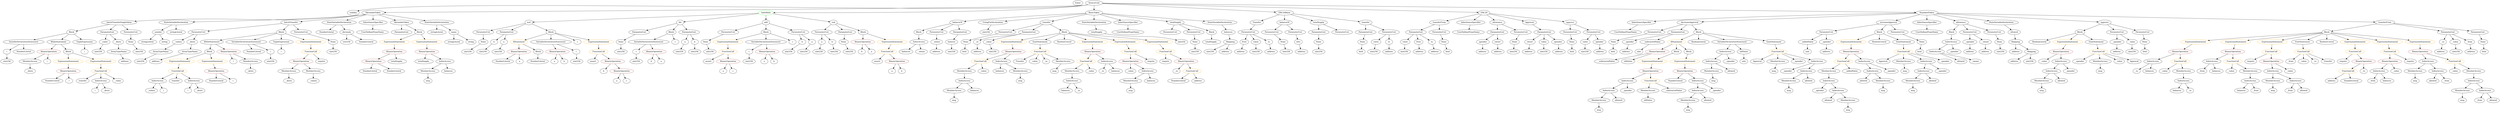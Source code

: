 strict digraph {
	graph [bb="0,0,15770,828"];
	node [label="\N"];
	Enter	[height=0.5,
		pos="6782.6,810",
		width=0.83628];
	Identifier__subtractedValue	[color=black,
		height=0.5,
		label=_subtractedValue,
		pos="10040,378",
		width=2.0976];
	ParameterList_Unnamed_22	[color=black,
		height=0.5,
		label=ParameterList,
		pos="7342.6,594",
		width=1.7095];
	ElementaryTypeName_bool_2	[color=black,
		height=0.5,
		label=bool,
		pos="9831.6,450",
		width=0.76697];
	IndexAccess_Unnamed_18	[color=black,
		height=0.5,
		label=IndexAccess,
		pos="12868,306",
		width=1.6402];
	MemberAccess_Unnamed_12	[color=black,
		height=0.5,
		label=MemberAccess,
		pos="12805,234",
		width=1.9174];
	IndexAccess_Unnamed_18 -> MemberAccess_Unnamed_12	[pos="e,12820,251.96 12853,288.41 12845,280.08 12836,269.8 12828,260.49"];
	Identifier_allowed_3	[color=black,
		height=0.5,
		label=allowed,
		pos="12931,234",
		width=1.0858];
	IndexAccess_Unnamed_18 -> Identifier_allowed_3	[pos="e,12916,250.99 12883,288.41 12890,279.74 12900,268.97 12909,259.38"];
	IndexAccess_Unnamed_10	[color=black,
		height=0.5,
		label=IndexAccess,
		pos="14154,234",
		width=1.6402];
	Identifier_balances_8	[color=black,
		height=0.5,
		label=balances,
		pos="14094,162",
		width=1.1828];
	IndexAccess_Unnamed_10 -> Identifier_balances_8	[pos="e,14108,179.47 14139,216.41 14132,207.95 14123,197.49 14115,188.08"];
	Identifier__from_3	[color=black,
		height=0.5,
		label=_from,
		pos="14188,162",
		width=0.93331];
	IndexAccess_Unnamed_10 -> Identifier__from_3	[pos="e,14180,179.62 14162,215.7 14166,207.87 14170,198.44 14175,189.73"];
	ElementaryTypeName_address_2	[color=black,
		height=0.5,
		label=address,
		pos="7786.6,450",
		width=1.0996];
	FunctionDefinition_batchTransferSingleValue	[color=black,
		height=0.5,
		label=batchTransferSingleValue,
		pos="769.59,666",
		width=2.9432];
	Block_Unnamed_18	[color=black,
		height=0.5,
		label=Block,
		pos="450.59,594",
		width=0.90558];
	FunctionDefinition_batchTransferSingleValue -> Block_Unnamed_18	[pos="e,480.73,601.61 706.57,651.17 642.83,637.18 546.17,615.97 491.69,604.02"];
	ParameterList_Unnamed_41	[color=black,
		height=0.5,
		label=ParameterList,
		pos="698.59,594",
		width=1.7095];
	FunctionDefinition_batchTransferSingleValue -> ParameterList_Unnamed_41	[pos="e,715.62,611.79 752.4,648.05 743.77,639.54 733.15,629.07 723.63,619.68"];
	ParameterList_Unnamed_42	[color=black,
		height=0.5,
		label=ParameterList,
		pos="839.59,594",
		width=1.7095];
	FunctionDefinition_batchTransferSingleValue -> ParameterList_Unnamed_42	[pos="e,822.8,611.79 786.54,648.05 795.05,639.54 805.52,629.07 814.91,619.68"];
	FunctionCall_Unnamed_5	[color=orange,
		height=0.5,
		label=FunctionCall,
		pos="7123.6,450",
		width=1.6125];
	BinaryOperation_Unnamed_10	[color=brown,
		height=0.5,
		label=BinaryOperation,
		pos="7123.6,378",
		width=1.9867];
	FunctionCall_Unnamed_5 -> BinaryOperation_Unnamed_10	[pos="e,7123.6,396.1 7123.6,431.7 7123.6,424.41 7123.6,415.73 7123.6,407.54"];
	Identifier_require_1	[color=black,
		height=0.5,
		label=require,
		pos="7249.6,378",
		width=1.0026];
	FunctionCall_Unnamed_5 -> Identifier_require_1	[pos="e,7226.1,392.04 7150.9,433.81 7170.1,423.15 7195.9,408.83 7216.3,397.5"];
	ExpressionStatement_Unnamed_5	[color=orange,
		height=0.5,
		label=ExpressionStatement,
		pos="6380.6,522",
		width=2.458];
	BinaryOperation_Unnamed_11	[color=brown,
		height=0.5,
		label=BinaryOperation,
		pos="6382.6,450",
		width=1.9867];
	ExpressionStatement_Unnamed_5 -> BinaryOperation_Unnamed_11	[pos="e,6382.1,468.1 6381.1,503.7 6381.3,496.41 6381.5,487.73 6381.8,479.54"];
	MemberAccess_Unnamed_11	[color=black,
		height=0.5,
		label=MemberAccess,
		pos="15528,162",
		width=1.9174];
	Identifier_msg_6	[color=black,
		height=0.5,
		label=msg,
		pos="15528,90",
		width=0.75];
	MemberAccess_Unnamed_11 -> Identifier_msg_6	[pos="e,15528,108.1 15528,143.7 15528,136.41 15528,127.73 15528,119.54"];
	Identifier_i_8	[color=black,
		height=0.5,
		label=i,
		pos="530.59,450",
		width=0.75];
	BinaryOperation_Unnamed_29	[color=brown,
		height=0.5,
		label=BinaryOperation,
		pos="1343.6,306",
		width=1.9867];
	NumberLiteral_Unnamed_10	[color=black,
		height=0.5,
		label=NumberLiteral,
		pos="1343.6,234",
		width=1.765];
	BinaryOperation_Unnamed_29 -> NumberLiteral_Unnamed_10	[pos="e,1343.6,252.1 1343.6,287.7 1343.6,280.41 1343.6,271.73 1343.6,263.54"];
	Identifier_i_3	[color=black,
		height=0.5,
		label=i,
		pos="1452.6,234",
		width=0.75];
	BinaryOperation_Unnamed_29 -> Identifier_i_3	[pos="e,1433.6,247.21 1368.9,288.76 1385.4,278.16 1407,264.3 1424.1,253.31"];
	ExpressionStatement_Unnamed_11	[color=orange,
		height=0.5,
		label=ExpressionStatement,
		pos="13775,522",
		width=2.458];
	BinaryOperation_Unnamed_17	[color=brown,
		height=0.5,
		label=BinaryOperation,
		pos="13702,450",
		width=1.9867];
	ExpressionStatement_Unnamed_11 -> BinaryOperation_Unnamed_17	[pos="e,13719,467.79 13757,504.05 13748,495.54 13737,485.07 13727,475.68"];
	Identifier_allowed_4	[color=black,
		height=0.5,
		label=allowed,
		pos="12311,378",
		width=1.0858];
	IndexAccess_Unnamed_6	[color=black,
		height=0.5,
		label=IndexAccess,
		pos="14987,306",
		width=1.6402];
	Identifier__from	[color=black,
		height=0.5,
		label=_from,
		pos="14964,234",
		width=0.93331];
	IndexAccess_Unnamed_6 -> Identifier__from	[pos="e,14969,252.1 14981,287.7 14978,280.24 14976,271.32 14973,262.97"];
	Identifier_balances_6	[color=black,
		height=0.5,
		label=balances,
		pos="15058,234",
		width=1.1828];
	IndexAccess_Unnamed_6 -> Identifier_balances_6	[pos="e,15041,250.99 15003,288.41 15012,279.57 15024,268.53 15033,258.79"];
	NumberLiteral_Unnamed	[color=black,
		height=0.5,
		label=NumberLiteral,
		pos="3136.6,378",
		width=1.765];
	ElementaryTypeName_address_6	[color=black,
		height=0.5,
		label=address,
		pos="8895.6,450",
		width=1.0996];
	Identifier__from_6	[color=black,
		height=0.5,
		label=_from,
		pos="14408,378",
		width=0.93331];
	BinaryOperation_Unnamed_30	[color=brown,
		height=0.5,
		label=BinaryOperation,
		pos="299.59,450",
		width=1.9867];
	MemberAccess_Unnamed_29	[color=black,
		height=0.5,
		label=MemberAccess,
		pos="180.59,378",
		width=1.9174];
	BinaryOperation_Unnamed_30 -> MemberAccess_Unnamed_29	[pos="e,207.76,394.98 272.29,432.94 255.96,423.34 235.01,411.01 217.25,400.56"];
	Identifier_i_5	[color=black,
		height=0.5,
		label=i,
		pos="294.59,378",
		width=0.75];
	BinaryOperation_Unnamed_30 -> Identifier_i_5	[pos="e,295.81,396.1 298.36,431.7 297.83,424.41 297.21,415.73 296.63,407.54"];
	FunctionCall_Unnamed_17	[color=orange,
		height=0.5,
		label=FunctionCall,
		pos="13146,450",
		width=1.6125];
	Identifier__spender_1	[color=black,
		height=0.5,
		label=_spender,
		pos="13051,378",
		width=1.2521];
	FunctionCall_Unnamed_17 -> Identifier__spender_1	[pos="e,13071,394.34 13124,433.12 13111,423.59 13094,411.33 13080,400.89"];
	MemberAccess_Unnamed_13	[color=black,
		height=0.5,
		label=MemberAccess,
		pos="13183,378",
		width=1.9174];
	FunctionCall_Unnamed_17 -> MemberAccess_Unnamed_13	[pos="e,13173,396.28 13155,432.05 13159,424.35 13164,415.03 13168,406.36"];
	Identifier__value_11	[color=black,
		height=0.5,
		label=_value,
		pos="13305,378",
		width=0.96103];
	FunctionCall_Unnamed_17 -> Identifier__value_11	[pos="e,13279,390.43 13178,434.67 13204,423.12 13241,406.9 13268,394.94"];
	Identifier_Approval	[color=black,
		height=0.5,
		label=Approval,
		pos="13403,378",
		width=1.266];
	FunctionCall_Unnamed_17 -> Identifier_Approval	[pos="e,13368,390.14 13189,437.86 13240,425 13319,404.54 13349,396 13351,395.17 13354,394.31 13357,393.42"];
	PragmaDirective_solidity	[color=black,
		height=0.5,
		label=solidity,
		pos="2203.6,738",
		width=1.0442];
	ParameterList_Unnamed_13	[color=black,
		height=0.5,
		label=ParameterList,
		pos="8564.6,594",
		width=1.7095];
	Parameter_None_6	[color=black,
		height=0.5,
		label=None,
		pos="8539.6,522",
		width=0.85014];
	ParameterList_Unnamed_13 -> Parameter_None_6	[pos="e,8545.7,540.1 8558.4,575.7 8555.7,568.15 8552.5,559.12 8549.5,550.68"];
	VariableDeclarationStatement_Unnamed_5	[color=black,
		height=0.5,
		label=VariableDeclarationStatement,
		pos="146.59,522",
		width=3.3174];
	Block_Unnamed_18 -> VariableDeclarationStatement_Unnamed_5	[pos="e,210.2,537.65 420.89,586.16 374.99,575.59 285.41,554.96 221.1,540.16"];
	WhileStatement_Unnamed_1	[color=black,
		height=0.5,
		label=WhileStatement,
		pos="370.59,522",
		width=1.9036];
	Block_Unnamed_18 -> WhileStatement_Unnamed_1	[pos="e,389.49,539.54 433.63,578.15 423.32,569.14 409.92,557.41 398.12,547.09"];
	TupleExpression_Unnamed_1	[color=black,
		height=0.5,
		label=TupleExpression,
		pos="530.59,522",
		width=2.0422];
	Block_Unnamed_18 -> TupleExpression_Unnamed_1	[pos="e,511.4,539.79 467.56,578.15 477.79,569.2 491.08,557.58 502.81,547.31"];
	IndexAccess_Unnamed_31	[color=black,
		height=0.5,
		label=IndexAccess,
		pos="10156,234",
		width=1.6402];
	IndexAccess_Unnamed_32	[color=black,
		height=0.5,
		label=IndexAccess,
		pos="10034,162",
		width=1.6402];
	IndexAccess_Unnamed_31 -> IndexAccess_Unnamed_32	[pos="e,10060,178.33 10129,217.64 10112,207.75 10089,194.76 10070,183.93"];
	Identifier__spender_9	[color=black,
		height=0.5,
		label=_spender,
		pos="10156,162",
		width=1.2521];
	IndexAccess_Unnamed_31 -> Identifier__spender_9	[pos="e,10156,180.1 10156,215.7 10156,208.41 10156,199.73 10156,191.54"];
	Identifier__value	[color=black,
		height=0.5,
		label=_value,
		pos="7123.6,306",
		width=0.96103];
	BinaryOperation_Unnamed_10 -> Identifier__value	[pos="e,7123.6,324.1 7123.6,359.7 7123.6,352.41 7123.6,343.73 7123.6,335.54"];
	IndexAccess_Unnamed	[color=black,
		height=0.5,
		label=IndexAccess,
		pos="7235.6,306",
		width=1.6402];
	BinaryOperation_Unnamed_10 -> IndexAccess_Unnamed	[pos="e,7210.5,322.67 7149.6,360.76 7164.9,351.18 7184.5,338.92 7201.1,328.53"];
	Parameter__value_3	[color=black,
		height=0.5,
		label=_value,
		pos="662.59,522",
		width=0.96103];
	ElementaryTypeName_uint256_37	[color=black,
		height=0.5,
		label=uint256,
		pos="626.59,450",
		width=1.0442];
	Parameter__value_3 -> ElementaryTypeName_uint256_37	[pos="e,635.31,467.96 654.06,504.41 649.99,496.51 645.03,486.85 640.44,477.94"];
	FunctionCall_Unnamed_7	[color=orange,
		height=0.5,
		label=FunctionCall,
		pos="6839.6,378",
		width=1.6125];
	MemberAccess_Unnamed_4	[color=black,
		height=0.5,
		label=MemberAccess,
		pos="6738.6,306",
		width=1.9174];
	FunctionCall_Unnamed_7 -> MemberAccess_Unnamed_4	[pos="e,6762.1,323.31 6816.7,361.12 6803.3,351.85 6786.2,340.01 6771.4,329.76"];
	Identifier__value_2	[color=black,
		height=0.5,
		label=_value,
		pos="6860.6,306",
		width=0.96103];
	FunctionCall_Unnamed_7 -> Identifier__value_2	[pos="e,6855.5,324.1 6844.8,359.7 6847,352.24 6849.7,343.32 6852.2,334.97"];
	ParameterList_Unnamed_20	[color=black,
		height=0.5,
		label=ParameterList,
		pos="9811.6,594",
		width=1.7095];
	Parameter_None_9	[color=black,
		height=0.5,
		label=None,
		pos="9830.6,522",
		width=0.85014];
	ParameterList_Unnamed_20 -> Parameter_None_9	[pos="e,9825.9,540.1 9816.3,575.7 9818.3,568.24 9820.7,559.32 9823,550.97"];
	Identifier_msg_5	[color=black,
		height=0.5,
		label=msg,
		pos="15221,234",
		width=0.75];
	VariableDeclaration_i_1	[color=black,
		height=0.5,
		label=i,
		pos="37.591,450",
		width=0.75];
	VariableDeclarationStatement_Unnamed_5 -> VariableDeclaration_i_1	[pos="e,56.562,463.18 120.21,504.05 103.77,493.5 82.644,479.93 65.868,469.16"];
	NumberLiteral_Unnamed_11	[color=black,
		height=0.5,
		label=NumberLiteral,
		pos="146.59,450",
		width=1.765];
	VariableDeclarationStatement_Unnamed_5 -> NumberLiteral_Unnamed_11	[pos="e,146.59,468.1 146.59,503.7 146.59,496.41 146.59,487.73 146.59,479.54"];
	Identifier_msg_7	[color=black,
		height=0.5,
		label=msg,
		pos="12805,162",
		width=0.75];
	MemberAccess_Unnamed_12 -> Identifier_msg_7	[pos="e,12805,180.1 12805,215.7 12805,208.41 12805,199.73 12805,191.54"];
	ParameterList_Unnamed_4	[color=black,
		height=0.5,
		label=ParameterList,
		pos="5167.6,594",
		width=1.7095];
	Parameter_a_2	[color=black,
		height=0.5,
		label=a,
		pos="5160.6,522",
		width=0.75];
	ParameterList_Unnamed_4 -> Parameter_a_2	[pos="e,5162.3,540.1 5165.9,575.7 5165.1,568.41 5164.3,559.73 5163.4,551.54"];
	Parameter_b_2	[color=black,
		height=0.5,
		label=b,
		pos="5232.6,522",
		width=0.75];
	ParameterList_Unnamed_4 -> Parameter_b_2	[pos="e,5219.1,537.57 5183,576.41 5191.5,567.28 5202.1,555.81 5211.4,545.85"];
	stringLiteral_Unnamed_2	[color=black,
		height=0.5,
		label=stringLiteral,
		pos="942.59,522",
		width=1.5016];
	BinaryOperation_Unnamed_6	[color=brown,
		height=0.5,
		label=BinaryOperation,
		pos="5428.6,522",
		width=1.9867];
	Identifier_b_4	[color=black,
		height=0.5,
		label=b,
		pos="5408.6,450",
		width=0.75];
	BinaryOperation_Unnamed_6 -> Identifier_b_4	[pos="e,5413.5,468.1 5423.6,503.7 5421.5,496.24 5419,487.32 5416.6,478.97"];
	Identifier_a_5	[color=black,
		height=0.5,
		label=a,
		pos="5480.6,450",
		width=0.75];
	BinaryOperation_Unnamed_6 -> Identifier_a_5	[pos="e,5469.2,466.36 5441.2,504.05 5447.6,495.44 5455.5,484.81 5462.5,475.33"];
	ParameterList_Unnamed_37	[color=black,
		height=0.5,
		label=ParameterList,
		pos="10348,594",
		width=1.7095];
	Parameter_None_16	[color=black,
		height=0.5,
		label=None,
		pos="10097,522",
		width=0.85014];
	ParameterList_Unnamed_37 -> Parameter_None_16	[pos="e,10122,532.82 10302,581.68 10251,569.05 10172,549.2 10143,540 10139,538.96 10136,537.83 10132,536.65"];
	NumberLiteral_Unnamed_12	[color=black,
		height=0.5,
		label=NumberLiteral,
		pos="316.59,234",
		width=1.765];
	Block_Unnamed_10	[color=black,
		height=0.5,
		label=Block,
		pos="12256,594",
		width=0.90558];
	IndexAccess_Unnamed_19	[color=black,
		height=0.5,
		label=IndexAccess,
		pos="12251,522",
		width=1.6402];
	Block_Unnamed_10 -> IndexAccess_Unnamed_19	[pos="e,12252,540.1 12254,575.7 12254,568.41 12253,559.73 12253,551.54"];
	ElementaryTypeName_uint256_4	[color=black,
		height=0.5,
		label=uint256,
		pos="4248.6,450",
		width=1.0442];
	Identifier_Transfer	[color=black,
		height=0.5,
		label=Transfer,
		pos="6405.6,378",
		width=1.1689];
	StateVariableDeclaration_Unnamed_4	[color=black,
		height=0.5,
		label=StateVariableDeclaration,
		pos="1123.6,666",
		width=2.8184];
	VariableDeclaration_symbol	[color=black,
		height=0.5,
		label=symbol,
		pos="1013.6,594",
		width=1.0581];
	StateVariableDeclaration_Unnamed_4 -> VariableDeclaration_symbol	[pos="e,1035.6,609.04 1097.2,648.23 1081.5,638.23 1061.5,625.46 1044.9,614.93"];
	stringLiteral_Unnamed_3	[color=black,
		height=0.5,
		label=stringLiteral,
		pos="1123.6,594",
		width=1.5016];
	StateVariableDeclaration_Unnamed_4 -> stringLiteral_Unnamed_3	[pos="e,1123.6,612.1 1123.6,647.7 1123.6,640.41 1123.6,631.73 1123.6,623.54"];
	ParameterList_Unnamed_21	[color=black,
		height=0.5,
		label=ParameterList,
		pos="9650.6,594",
		width=1.7095];
	VariableDeclaration_owner	[color=black,
		height=0.5,
		label=owner,
		pos="9563.6,522",
		width=0.93331];
	ParameterList_Unnamed_21 -> VariableDeclaration_owner	[pos="e,9581.6,537.48 9630.4,576.76 9618.5,567.21 9603.4,555.01 9590.5,544.64"];
	VariableDeclaration_value_1	[color=black,
		height=0.5,
		label=value,
		pos="9651.6,522",
		width=0.82242];
	ParameterList_Unnamed_21 -> VariableDeclaration_value_1	[pos="e,9651.3,540.1 9650.8,575.7 9650.9,568.41 9651.1,559.73 9651.2,551.54"];
	VariableDeclaration_spender	[color=black,
		height=0.5,
		label=spender,
		pos="9740.6,522",
		width=1.1135];
	ParameterList_Unnamed_21 -> VariableDeclaration_spender	[pos="e,9721.1,538.19 9671.5,576.76 9683.6,567.31 9699.1,555.27 9712.3,544.98"];
	MemberAccess_Unnamed_21	[color=black,
		height=0.5,
		label=MemberAccess,
		pos="9970.6,90",
		width=1.9174];
	IndexAccess_Unnamed_32 -> MemberAccess_Unnamed_21	[pos="e,9985.9,107.96 10019,144.41 10011,136.08 10002,125.8 9993.5,116.49"];
	Identifier_allowed_10	[color=black,
		height=0.5,
		label=allowed,
		pos="10097,90",
		width=1.0858];
	IndexAccess_Unnamed_32 -> Identifier_allowed_10	[pos="e,10082,106.99 10049,144.41 10056,135.74 10066,124.97 10075,115.38"];
	UserDefinedTypeName_Unnamed_2	[color=black,
		height=0.5,
		label=UserDefinedTypeName,
		pos="12101,594",
		width=2.7214];
	Identifier_Approval_2	[color=black,
		height=0.5,
		label=Approval,
		pos="10991,378",
		width=1.266];
	Identifier_msg_11	[color=black,
		height=0.5,
		label=msg,
		pos="11951,306",
		width=0.75];
	MemberAccess_Unnamed_22	[color=black,
		height=0.5,
		label=MemberAccess,
		pos="10288,162",
		width=1.9174];
	Identifier_oldValue_1	[color=black,
		height=0.5,
		label=oldValue,
		pos="10288,90",
		width=1.2105];
	MemberAccess_Unnamed_22 -> Identifier_oldValue_1	[pos="e,10288,108.1 10288,143.7 10288,136.41 10288,127.73 10288,119.54"];
	ParameterList_Unnamed_5	[color=black,
		height=0.5,
		label=ParameterList,
		pos="5308.6,594",
		width=1.7095];
	Parameter_None_2	[color=black,
		height=0.5,
		label=None,
		pos="5308.6,522",
		width=0.85014];
	ParameterList_Unnamed_5 -> Parameter_None_2	[pos="e,5308.6,540.1 5308.6,575.7 5308.6,568.41 5308.6,559.73 5308.6,551.54"];
	Identifier_a	[color=black,
		height=0.5,
		label=a,
		pos="3245.6,378",
		width=0.75];
	IndexAccess_Unnamed_12	[color=black,
		height=0.5,
		label=IndexAccess,
		pos="13722,234",
		width=1.6402];
	Identifier_balances_10	[color=black,
		height=0.5,
		label=balances,
		pos="13678,162",
		width=1.1828];
	IndexAccess_Unnamed_12 -> Identifier_balances_10	[pos="e,13688,179.79 13711,216.05 13706,208.06 13700,198.33 13694,189.4"];
	Identifier__to_6	[color=black,
		height=0.5,
		label=_to,
		pos="13766,162",
		width=0.75];
	IndexAccess_Unnamed_12 -> Identifier__to_6	[pos="e,13756,178.83 13732,216.05 13737,207.73 13744,197.54 13750,188.32"];
	Identifier_msg_17	[color=black,
		height=0.5,
		label=msg,
		pos="11198,162",
		width=0.75];
	Identifier_a_4	[color=black,
		height=0.5,
		label=a,
		pos="5608.6,306",
		width=0.75];
	BinaryOperation_Unnamed_20	[color=brown,
		height=0.5,
		label=BinaryOperation,
		pos="11624,450",
		width=1.9867];
	FunctionCall_Unnamed_18	[color=orange,
		height=0.5,
		label=FunctionCall,
		pos="11550,378",
		width=1.6125];
	BinaryOperation_Unnamed_20 -> FunctionCall_Unnamed_18	[pos="e,11567,395.47 11606,432.41 11597,423.69 11585,412.85 11575,403.21"];
	IndexAccess_Unnamed_21	[color=black,
		height=0.5,
		label=IndexAccess,
		pos="11685,378",
		width=1.6402];
	BinaryOperation_Unnamed_20 -> IndexAccess_Unnamed_21	[pos="e,11670,395.79 11638,432.05 11646,423.71 11655,413.49 11663,404.25"];
	Parameter__owner	[color=black,
		height=0.5,
		label=_owner,
		pos="5897.6,522",
		width=1.0719];
	ElementaryTypeName_address_14	[color=black,
		height=0.5,
		label=address,
		pos="5897.6,450",
		width=1.0996];
	Parameter__owner -> ElementaryTypeName_address_14	[pos="e,5897.6,468.1 5897.6,503.7 5897.6,496.41 5897.6,487.73 5897.6,479.54"];
	ExpressionStatement_Unnamed_23	[color=orange,
		height=0.5,
		label=ExpressionStatement,
		pos="427.59,378",
		width=2.458];
	BinaryOperation_Unnamed_31	[color=brown,
		height=0.5,
		label=BinaryOperation,
		pos="425.59,306",
		width=1.9867];
	ExpressionStatement_Unnamed_23 -> BinaryOperation_Unnamed_31	[pos="e,426.08,324.1 427.1,359.7 426.89,352.41 426.64,343.73 426.41,335.54"];
	FunctionCall_Unnamed_6	[color=orange,
		height=0.5,
		label=FunctionCall,
		pos="6151.6,378",
		width=1.6125];
	MemberAccess_Unnamed_2	[color=black,
		height=0.5,
		label=MemberAccess,
		pos="6039.6,306",
		width=1.9174];
	FunctionCall_Unnamed_6 -> MemberAccess_Unnamed_2	[pos="e,6065.2,322.98 6126.7,361.46 6111.4,351.9 6091.6,339.5 6074.7,328.94"];
	Identifier__value_1	[color=black,
		height=0.5,
		label=_value,
		pos="6161.6,306",
		width=0.96103];
	FunctionCall_Unnamed_6 -> Identifier__value_1	[pos="e,6159.1,324.1 6154.1,359.7 6155.1,352.32 6156.4,343.52 6157.6,335.25"];
	ExpressionStatement_Unnamed_10	[color=orange,
		height=0.5,
		label=ExpressionStatement,
		pos="14074,522",
		width=2.458];
	BinaryOperation_Unnamed_16	[color=brown,
		height=0.5,
		label=BinaryOperation,
		pos="14047,450",
		width=1.9867];
	ExpressionStatement_Unnamed_10 -> BinaryOperation_Unnamed_16	[pos="e,14053,468.1 14067,503.7 14064,496.15 14061,487.12 14057,478.68"];
	VariableDeclaration_symbol -> stringLiteral_Unnamed_2	[pos="e,959.29,539.47 997.83,577.46 988.9,568.65 977.51,557.43 967.4,547.46"];
	ElementaryTypeName_string_1	[color=black,
		height=0.5,
		label=string,
		pos="1045.6,522",
		width=0.864];
	VariableDeclaration_symbol -> ElementaryTypeName_string_1	[pos="e,1037.9,539.79 1021.3,576.05 1024.9,568.23 1029.2,558.75 1033.3,549.98"];
	ElementaryTypeName_uint256_5	[color=black,
		height=0.5,
		label=uint256,
		pos="4341.6,450",
		width=1.0442];
	Identifier_assert	[color=black,
		height=0.5,
		label=assert,
		pos="3720.6,378",
		width=0.89172];
	Parameter_value_2	[color=black,
		height=0.5,
		label=value,
		pos="9915.6,522",
		width=0.82242];
	ElementaryTypeName_uint256_21	[color=black,
		height=0.5,
		label=uint256,
		pos="9914.6,450",
		width=1.0442];
	Parameter_value_2 -> ElementaryTypeName_uint256_21	[pos="e,9914.8,468.1 9915.3,503.7 9915.2,496.41 9915.1,487.73 9915,479.54"];
	Parameter__spender	[color=black,
		height=0.5,
		label=_spender,
		pos="13260,522",
		width=1.2521];
	ElementaryTypeName_address_20	[color=black,
		height=0.5,
		label=address,
		pos="13262,450",
		width=1.0996];
	Parameter__spender -> ElementaryTypeName_address_20	[pos="e,13261,468.1 13260,503.7 13260,496.41 13261,487.73 13261,479.54"];
	InheritanceSpecifier_Unnamed_3	[color=black,
		height=0.5,
		label=InheritanceSpecifier,
		pos="10277,666",
		width=2.3333];
	UserDefinedTypeName_Unnamed_3	[color=black,
		height=0.5,
		label=UserDefinedTypeName,
		pos="10170,594",
		width=2.7214];
	InheritanceSpecifier_Unnamed_3 -> UserDefinedTypeName_Unnamed_3	[pos="e,10195,611.71 10251,648.41 10237,639.32 10220,627.92 10205,617.99"];
	Identifier_assert_2	[color=black,
		height=0.5,
		label=assert,
		pos="4439.6,378",
		width=0.89172];
	Identifier__dests_3	[color=black,
		height=0.5,
		label=_dests,
		pos="180.59,306",
		width=0.97489];
	MemberAccess_Unnamed_29 -> Identifier__dests_3	[pos="e,180.59,324.1 180.59,359.7 180.59,352.41 180.59,343.73 180.59,335.54"];
	Identifier_a_6	[color=black,
		height=0.5,
		label=a,
		pos="4795.6,378",
		width=0.75];
	MemberAccess_Unnamed_23	[color=black,
		height=0.5,
		label=MemberAccess,
		pos="11124,378",
		width=1.9174];
	Identifier_msg_16	[color=black,
		height=0.5,
		label=msg,
		pos="11097,306",
		width=0.75];
	MemberAccess_Unnamed_23 -> Identifier_msg_16	[pos="e,11103,323.62 11117,359.7 11114,352.04 11110,342.85 11107,334.3"];
	ParameterList_Unnamed_34	[color=black,
		height=0.5,
		label=ParameterList,
		pos="11472,594",
		width=1.7095];
	Parameter__addedValue	[color=black,
		height=0.5,
		label=_addedValue,
		pos="11349,522",
		width=1.6541];
	ParameterList_Unnamed_34 -> Parameter__addedValue	[pos="e,11375,538.25 11444,577.46 11427,567.56 11404,554.61 11385,543.83"];
	Parameter__spender_2	[color=black,
		height=0.5,
		label=_spender,
		pos="11472,522",
		width=1.2521];
	ParameterList_Unnamed_34 -> Parameter__spender_2	[pos="e,11472,540.1 11472,575.7 11472,568.41 11472,559.73 11472,551.54"];
	Identifier__to_5	[color=black,
		height=0.5,
		label=_to,
		pos="13417,306",
		width=0.75];
	WhileStatement_Unnamed_1 -> BinaryOperation_Unnamed_30	[pos="e,316.79,467.96 353.76,504.41 345.14,495.91 334.45,485.37 324.86,475.91"];
	Block_Unnamed_19	[color=black,
		height=0.5,
		label=Block,
		pos="427.59,450",
		width=0.90558];
	WhileStatement_Unnamed_1 -> Block_Unnamed_19	[pos="e,414.7,466.83 384.39,504.05 391.31,495.56 399.82,485.11 407.45,475.73"];
	Identifier_i_7	[color=black,
		height=0.5,
		label=i,
		pos="425.59,234",
		width=0.75];
	Block_Unnamed_7	[color=black,
		height=0.5,
		label=Block,
		pos="5782.6,594",
		width=0.90558];
	IndexAccess_Unnamed_5	[color=black,
		height=0.5,
		label=IndexAccess,
		pos="5781.6,522",
		width=1.6402];
	Block_Unnamed_7 -> IndexAccess_Unnamed_5	[pos="e,5781.8,540.1 5782.3,575.7 5782.2,568.41 5782.1,559.73 5782,551.54"];
	Identifier_msg_4	[color=black,
		height=0.5,
		label=msg,
		pos="14300,162",
		width=0.75];
	ParameterList_Unnamed_41 -> Parameter__value_3	[pos="e,671.14,539.62 689.69,575.7 685.67,567.87 680.81,558.44 676.34,549.73"];
	Parameter__dests_1	[color=black,
		height=0.5,
		label=_dests,
		pos="753.59,522",
		width=0.97489];
	ParameterList_Unnamed_41 -> Parameter__dests_1	[pos="e,741.15,538.83 711.9,576.05 718.58,567.56 726.79,557.11 734.16,547.73"];
	FunctionDefinition_transferFrom	[color=black,
		height=0.5,
		label=transferFrom,
		pos="9011.6,666",
		width=1.6402];
	ParameterList_Unnamed_17	[color=black,
		height=0.5,
		label=ParameterList,
		pos="8870.6,594",
		width=1.7095];
	FunctionDefinition_transferFrom -> ParameterList_Unnamed_17	[pos="e,8900.9,610.07 8981.7,650.15 8961.2,639.97 8933.7,626.33 8911.2,615.16"];
	ParameterList_Unnamed_18	[color=black,
		height=0.5,
		label=ParameterList,
		pos="9011.6,594",
		width=1.7095];
	FunctionDefinition_transferFrom -> ParameterList_Unnamed_18	[pos="e,9011.6,612.1 9011.6,647.7 9011.6,640.41 9011.6,631.73 9011.6,623.54"];
	BinaryOperation_Unnamed_18	[color=brown,
		height=0.5,
		label=BinaryOperation,
		pos="15197,450",
		width=1.9867];
	IndexAccess_Unnamed_13	[color=black,
		height=0.5,
		label=IndexAccess,
		pos="15283,378",
		width=1.6402];
	BinaryOperation_Unnamed_18 -> IndexAccess_Unnamed_13	[pos="e,15263,395.23 15217,432.41 15228,423.45 15242,412.25 15254,402.42"];
	FunctionCall_Unnamed_15	[color=orange,
		height=0.5,
		label=FunctionCall,
		pos="15479,378",
		width=1.6125];
	BinaryOperation_Unnamed_18 -> FunctionCall_Unnamed_15	[pos="e,15434,389.96 15246,436.65 15296,424.32 15372,405.44 15424,392.67"];
	ElementaryTypeName_address_26	[color=black,
		height=0.5,
		label=address,
		pos="768.59,378",
		width=1.0996];
	Block_Unnamed_17	[color=black,
		height=0.5,
		label=Block,
		pos="1306.6,450",
		width=0.90558];
	ExpressionStatement_Unnamed_20	[color=orange,
		height=0.5,
		label=ExpressionStatement,
		pos="1117.6,378",
		width=2.458];
	Block_Unnamed_17 -> ExpressionStatement_Unnamed_20	[pos="e,1159.9,394.22 1280.6,438.85 1274.7,436.58 1268.4,434.19 1262.6,432 1232.1,420.55 1198,408.04 1170.4,398.06"];
	ExpressionStatement_Unnamed_21	[color=orange,
		height=0.5,
		label=ExpressionStatement,
		pos="1312.6,378",
		width=2.458];
	Block_Unnamed_17 -> ExpressionStatement_Unnamed_21	[pos="e,1311.1,396.1 1308.1,431.7 1308.7,424.41 1309.4,415.73 1310.1,407.54"];
	Identifier_balances_4	[color=black,
		height=0.5,
		label=balances,
		pos="6694.6,162",
		width=1.1828];
	FunctionCall_Unnamed_11	[color=orange,
		height=0.5,
		label=FunctionCall,
		pos="15044,450",
		width=1.6125];
	BinaryOperation_Unnamed_14	[color=brown,
		height=0.5,
		label=BinaryOperation,
		pos="15044,378",
		width=1.9867];
	FunctionCall_Unnamed_11 -> BinaryOperation_Unnamed_14	[pos="e,15044,396.1 15044,431.7 15044,424.41 15044,415.73 15044,407.54"];
	Identifier_require_3	[color=black,
		height=0.5,
		label=require,
		pos="15170,378",
		width=1.0026];
	FunctionCall_Unnamed_11 -> Identifier_require_3	[pos="e,15146,392.04 15071,433.81 15090,423.15 15116,408.83 15136,397.5"];
	BinaryOperation_Unnamed_14 -> IndexAccess_Unnamed_6	[pos="e,15000,323.79 15030,360.05 15023,351.8 15015,341.7 15007,332.54"];
	Identifier__value_4	[color=black,
		height=0.5,
		label=_value,
		pos="15099,306",
		width=0.96103];
	BinaryOperation_Unnamed_14 -> Identifier__value_4	[pos="e,15086,322.83 15057,360.05 15064,351.56 15072,341.11 15079,331.73"];
	NumberLiteral_Unnamed_4	[color=black,
		height=0.5,
		label=NumberLiteral,
		pos="10463,234",
		width=1.765];
	BinaryOperation_Unnamed_19	[color=brown,
		height=0.5,
		label=BinaryOperation,
		pos="12929,450",
		width=1.9867];
	Identifier__value_10	[color=black,
		height=0.5,
		label=_value,
		pos="12817,378",
		width=0.96103];
	BinaryOperation_Unnamed_19 -> Identifier__value_10	[pos="e,12838,392.33 12903,432.76 12886,422.5 12865,409.18 12848,398.37"];
	IndexAccess_Unnamed_17	[color=black,
		height=0.5,
		label=IndexAccess,
		pos="12929,378",
		width=1.6402];
	BinaryOperation_Unnamed_19 -> IndexAccess_Unnamed_17	[pos="e,12929,396.1 12929,431.7 12929,424.41 12929,415.73 12929,407.54"];
	ElementaryTypeName_uint256_28	[color=black,
		height=0.5,
		label=uint256,
		pos="5992.6,450",
		width=1.0442];
	MemberAccess_Unnamed_15	[color=black,
		height=0.5,
		label=MemberAccess,
		pos="11455,306",
		width=1.9174];
	FunctionCall_Unnamed_18 -> MemberAccess_Unnamed_15	[pos="e,11477,323.31 11528,361.12 11516,351.94 11500,340.23 11486,330.06"];
	Identifier__addedValue	[color=black,
		height=0.5,
		label=_addedValue,
		pos="11602,306",
		width=1.6541];
	FunctionCall_Unnamed_18 -> Identifier__addedValue	[pos="e,11589,323.79 11562,360.05 11568,351.89 11576,341.91 11582,332.82"];
	MemberAccess_Unnamed_9	[color=black,
		height=0.5,
		label=MemberAccess,
		pos="15221,306",
		width=1.9174];
	MemberAccess_Unnamed_9 -> Identifier_msg_5	[pos="e,15221,252.1 15221,287.7 15221,280.41 15221,271.73 15221,263.54"];
	ParameterList_Unnamed_11	[color=black,
		height=0.5,
		label=ParameterList,
		pos="8000.6,594",
		width=1.7095];
	Parameter_None_5	[color=black,
		height=0.5,
		label=None,
		pos="8057.6,522",
		width=0.85014];
	ParameterList_Unnamed_11 -> Parameter_None_5	[pos="e,8044.7,538.83 8014.4,576.05 8021.3,567.56 8029.8,557.11 8037.5,547.73"];
	ParameterList_Unnamed_7	[color=black,
		height=0.5,
		label=ParameterList,
		pos="4435.6,594",
		width=1.7095];
	Parameter_None_3	[color=black,
		height=0.5,
		label=None,
		pos="4417.6,522",
		width=0.85014];
	ParameterList_Unnamed_7 -> Parameter_None_3	[pos="e,4422,540.1 4431.1,575.7 4429.2,568.32 4427,559.52 4424.9,551.25"];
	VariableDeclaration_totalSupply_	[color=black,
		height=0.5,
		label=totalSupply_,
		pos="6898.6,594",
		width=1.6125];
	ElementaryTypeName_uint256_25	[color=black,
		height=0.5,
		label=uint256,
		pos="7402.6,522",
		width=1.0442];
	VariableDeclaration_totalSupply_ -> ElementaryTypeName_uint256_25	[pos="e,7374.6,534.42 6944.3,582.49 6955.8,580.1 6968.1,577.75 6979.6,576 7145.6,550.72 7191.8,576.84 7355.6,540 7358.3,539.38 7361.1,\
538.65 7363.9,537.84"];
	Parameter__to_1	[color=black,
		height=0.5,
		label=_to,
		pos="15335,522",
		width=0.75];
	ElementaryTypeName_address_18	[color=black,
		height=0.5,
		label=address,
		pos="15326,450",
		width=1.0996];
	Parameter__to_1 -> ElementaryTypeName_address_18	[pos="e,15328,468.1 15332,503.7 15331,496.32 15330,487.52 15329,479.25"];
	Identifier_i_1	[color=black,
		height=0.5,
		label=i,
		pos="1144.6,162",
		width=0.75];
	Identifier__value_3	[color=black,
		height=0.5,
		label=_value,
		pos="6500.6,378",
		width=0.96103];
	ParameterList_Unnamed_26	[color=black,
		height=0.5,
		label=ParameterList,
		pos="5896.6,594",
		width=1.7095];
	ParameterList_Unnamed_26 -> Parameter__owner	[pos="e,5897.3,540.1 5896.8,575.7 5896.9,568.41 5897.1,559.73 5897.2,551.54"];
	ElementaryTypeName_uint256_12	[color=black,
		height=0.5,
		label=uint256,
		pos="4953.6,450",
		width=1.0442];
	ElementaryTypeName_uint256_22	[color=black,
		height=0.5,
		label=uint256,
		pos="9651.6,450",
		width=1.0442];
	Parameter__value_1	[color=black,
		height=0.5,
		label=_value,
		pos="15418,522",
		width=0.96103];
	ElementaryTypeName_uint256_30	[color=black,
		height=0.5,
		label=uint256,
		pos="15421,450",
		width=1.0442];
	Parameter__value_1 -> ElementaryTypeName_uint256_30	[pos="e,15420,468.1 15418,503.7 15419,496.41 15419,487.73 15419,479.54"];
	EmitStatement_Unnamed	[color=black,
		height=0.5,
		label=EmitStatement,
		pos="6551.6,522",
		width=1.7788];
	FunctionCall_Unnamed_8	[color=orange,
		height=0.5,
		label=FunctionCall,
		pos="6551.6,450",
		width=1.6125];
	EmitStatement_Unnamed -> FunctionCall_Unnamed_8	[pos="e,6551.6,468.1 6551.6,503.7 6551.6,496.41 6551.6,487.73 6551.6,479.54"];
	ParameterList_Unnamed_3	[color=black,
		height=0.5,
		label=ParameterList,
		pos="3974.6,594",
		width=1.7095];
	Parameter_None_1	[color=black,
		height=0.5,
		label=None,
		pos="3865.6,522",
		width=0.85014];
	ParameterList_Unnamed_3 -> Parameter_None_1	[pos="e,3885.8,536.01 3949.9,577.12 3933.7,566.73 3912.5,553.11 3895.4,542.12"];
	ElementaryTypeName_uint256_11	[color=black,
		height=0.5,
		label=uint256,
		pos="5046.6,450",
		width=1.0442];
	Identifier_Approval_1	[color=black,
		height=0.5,
		label=Approval,
		pos="11808,378",
		width=1.266];
	ElementaryTypeName_address_21	[color=black,
		height=0.5,
		label=address,
		pos="12472,450",
		width=1.0996];
	MemberAccess_Unnamed_18	[color=black,
		height=0.5,
		label=MemberAccess,
		pos="12012,234",
		width=1.9174];
	Identifier_msg_12	[color=black,
		height=0.5,
		label=msg,
		pos="12012,162",
		width=0.75];
	MemberAccess_Unnamed_18 -> Identifier_msg_12	[pos="e,12012,180.1 12012,215.7 12012,208.41 12012,199.73 12012,191.54"];
	ElementaryTypeName_uint256_34	[color=black,
		height=0.5,
		label=uint256,
		pos="876.59,378",
		width=1.0442];
	BinaryOperation_Unnamed_21	[color=brown,
		height=0.5,
		label=BinaryOperation,
		pos="10382,450",
		width=1.9867];
	BinaryOperation_Unnamed_21 -> Identifier__subtractedValue	[pos="e,10096,390.35 10328,437.7 10319,435.79 10309,433.83 10301,432 10264,424.51 10171,405.63 10107,392.56"];
	Identifier_oldValue	[color=black,
		height=0.5,
		label=oldValue,
		pos="10177,378",
		width=1.2105];
	BinaryOperation_Unnamed_21 -> Identifier_oldValue	[pos="e,10209,390.21 10341,435 10306,423.07 10256,405.97 10220,393.81"];
	IndexAccess_Unnamed_22	[color=black,
		height=0.5,
		label=IndexAccess,
		pos="11739,306",
		width=1.6402];
	Identifier_allowed_5	[color=black,
		height=0.5,
		label=allowed,
		pos="11676,234",
		width=1.0858];
	IndexAccess_Unnamed_22 -> Identifier_allowed_5	[pos="e,11690,250.99 11724,288.41 11716,279.74 11706,268.97 11698,259.38"];
	MemberAccess_Unnamed_14	[color=black,
		height=0.5,
		label=MemberAccess,
		pos="11802,234",
		width=1.9174];
	IndexAccess_Unnamed_22 -> MemberAccess_Unnamed_14	[pos="e,11786,251.96 11754,288.41 11761,280.08 11770,269.8 11779,260.49"];
	Identifier__values_1	[color=black,
		height=0.5,
		label=_values,
		pos="948.59,162",
		width=1.0719];
	IndexAccess_Unnamed_4	[color=black,
		height=0.5,
		label=IndexAccess,
		pos="6738.6,234",
		width=1.6402];
	IndexAccess_Unnamed_4 -> Identifier_balances_4	[pos="e,6705.1,179.79 6727.9,216.05 6722.9,208.06 6716.8,198.33 6711.2,189.4"];
	Identifier__to_2	[color=black,
		height=0.5,
		label=_to,
		pos="6782.6,162",
		width=0.75];
	IndexAccess_Unnamed_4 -> Identifier__to_2	[pos="e,6772.6,178.83 6749.2,216.05 6754.5,207.73 6760.9,197.54 6766.7,188.32"];
	ParameterList_Unnamed_14	[color=black,
		height=0.5,
		label=ParameterList,
		pos="7859.6,594",
		width=1.7095];
	VariableDeclaration_from	[color=black,
		height=0.5,
		label=from,
		pos="7805.6,522",
		width=0.7947];
	ParameterList_Unnamed_14 -> VariableDeclaration_from	[pos="e,7817.4,538.36 7846.5,576.05 7839.9,567.44 7831.7,556.81 7824.4,547.33"];
	VariableDeclaration_value	[color=black,
		height=0.5,
		label=value,
		pos="7881.6,522",
		width=0.82242];
	ParameterList_Unnamed_14 -> VariableDeclaration_value	[pos="e,7876.2,540.1 7865,575.7 7867.4,568.24 7870.2,559.32 7872.8,550.97"];
	VariableDeclaration_to	[color=black,
		height=0.5,
		label=to,
		pos="7966.6,522",
		width=0.75];
	ParameterList_Unnamed_14 -> VariableDeclaration_to	[pos="e,7947.7,535.34 7883.9,577.12 7900.1,566.53 7921.4,552.57 7938.3,541.49"];
	Identifier_totalSupply_	[color=black,
		height=0.5,
		label=totalSupply_,
		pos="7595.6,522",
		width=1.6125];
	Parameter__spender_1	[color=black,
		height=0.5,
		label=_spender,
		pos="12373,522",
		width=1.2521];
	ElementaryTypeName_address_22	[color=black,
		height=0.5,
		label=address,
		pos="12375,450",
		width=1.0996];
	Parameter__spender_1 -> ElementaryTypeName_address_22	[pos="e,12374,468.1 12373,503.7 12373,496.41 12374,487.73 12374,479.54"];
	Block_Unnamed_9	[color=black,
		height=0.5,
		label=Block,
		pos="13036,594",
		width=0.90558];
	BooleanLiteral_Unnamed_2	[color=black,
		height=0.5,
		label=BooleanLiteral,
		pos="12791,522",
		width=1.7788];
	Block_Unnamed_9 -> BooleanLiteral_Unnamed_2	[pos="e,12834,535.47 13007,584.83 12967,573.53 12895,552.91 12845,538.6"];
	ExpressionStatement_Unnamed_13	[color=orange,
		height=0.5,
		label=ExpressionStatement,
		pos="12962,522",
		width=2.458];
	Block_Unnamed_9 -> ExpressionStatement_Unnamed_13	[pos="e,12980,540.04 13020,578.15 13011,569.35 12999,557.97 12988,547.83"];
	EmitStatement_Unnamed_2	[color=black,
		height=0.5,
		label=EmitStatement,
		pos="13133,522",
		width=1.7788];
	Block_Unnamed_9 -> EmitStatement_Unnamed_2	[pos="e,13110,539.26 13055,579.17 13068,569.67 13086,556.83 13101,545.83"];
	FunctionCall_Unnamed_9	[color=orange,
		height=0.5,
		label=FunctionCall,
		pos="14807,450",
		width=1.6125];
	Identifier_require_2	[color=black,
		height=0.5,
		label=require,
		pos="14757,378",
		width=1.0026];
	FunctionCall_Unnamed_9 -> Identifier_require_2	[pos="e,14768,395.31 14794,432.05 14789,423.77 14781,413.62 14775,404.42"];
	BinaryOperation_Unnamed_13	[color=brown,
		height=0.5,
		label=BinaryOperation,
		pos="14883,378",
		width=1.9867];
	FunctionCall_Unnamed_9 -> BinaryOperation_Unnamed_13	[pos="e,14864,395.71 14825,432.41 14834,423.76 14846,413 14856,403.42"];
	VariableDeclarationStatement_Unnamed_1	[color=black,
		height=0.5,
		label=VariableDeclarationStatement,
		pos="4033.6,522",
		width=3.3174];
	VariableDeclaration_c_1	[color=black,
		height=0.5,
		label=c,
		pos="3991.6,450",
		width=0.75];
	VariableDeclarationStatement_Unnamed_1 -> VariableDeclaration_c_1	[pos="e,4001.3,467.14 4023.2,503.7 4018.3,495.58 4012.4,485.74 4007,476.76"];
	BinaryOperation_Unnamed_4	[color=brown,
		height=0.5,
		label=BinaryOperation,
		pos="4108.6,450",
		width=1.9867];
	VariableDeclarationStatement_Unnamed_1 -> BinaryOperation_Unnamed_4	[pos="e,4090.6,467.79 4051.7,504.05 4061,495.46 4072.3,484.86 4082.5,475.4"];
	ElementaryTypeName_uint256_10	[color=black,
		height=0.5,
		label=uint256,
		pos="5325.6,450",
		width=1.0442];
	Parameter_None_2 -> ElementaryTypeName_uint256_10	[pos="e,5321.4,468.1 5312.8,503.7 5314.6,496.32 5316.7,487.52 5318.7,479.25"];
	BinaryOperation_Unnamed_23	[color=brown,
		height=0.5,
		label=BinaryOperation,
		pos="10307,306",
		width=1.9867];
	BinaryOperation_Unnamed_23 -> IndexAccess_Unnamed_31	[pos="e,10187,249.61 10273,289.64 10251,279.26 10221,265.48 10197,254.35"];
	FunctionCall_Unnamed_20	[color=orange,
		height=0.5,
		label=FunctionCall,
		pos="10307,234",
		width=1.6125];
	BinaryOperation_Unnamed_23 -> FunctionCall_Unnamed_20	[pos="e,10307,252.1 10307,287.7 10307,280.41 10307,271.73 10307,263.54"];
	stringLiteral_Unnamed_1	[color=black,
		height=0.5,
		label=stringLiteral,
		pos="2721.6,594",
		width=1.5016];
	stringLiteral_Unnamed	[color=black,
		height=0.5,
		label=stringLiteral,
		pos="2812.6,522",
		width=1.5016];
	BooleanLiteral_Unnamed	[color=black,
		height=0.5,
		label=BooleanLiteral,
		pos="6697.6,522",
		width=1.7788];
	ElementaryTypeName_address_16	[color=black,
		height=0.5,
		label=address,
		pos="12632,378",
		width=1.0996];
	ExpressionStatement_Unnamed_9	[color=orange,
		height=0.5,
		label=ExpressionStatement,
		pos="14300,522",
		width=2.458];
	FunctionCall_Unnamed_12	[color=orange,
		height=0.5,
		label=FunctionCall,
		pos="14285,450",
		width=1.6125];
	ExpressionStatement_Unnamed_9 -> FunctionCall_Unnamed_12	[pos="e,14288,468.1 14296,503.7 14294,496.32 14292,487.52 14291,479.25"];
	Parameter_b	[color=black,
		height=0.5,
		label=b,
		pos="3071.6,522",
		width=0.75];
	ElementaryTypeName_uint256_1	[color=black,
		height=0.5,
		label=uint256,
		pos="3021.6,450",
		width=1.0442];
	Parameter_b -> ElementaryTypeName_uint256_1	[pos="e,3033.4,467.47 3060.5,505.46 3054.5,497.01 3046.8,486.32 3039.9,476.66"];
	InheritanceSpecifier_Unnamed	[color=black,
		height=0.5,
		label=InheritanceSpecifier,
		pos="9203.6,666",
		width=2.3333];
	UserDefinedTypeName_Unnamed	[color=black,
		height=0.5,
		label=UserDefinedTypeName,
		pos="9189.6,594",
		width=2.7214];
	InheritanceSpecifier_Unnamed -> UserDefinedTypeName_Unnamed	[pos="e,9193,612.1 9200.1,647.7 9198.7,640.32 9196.9,631.52 9195.2,623.25"];
	FunctionDefinition_batchTransfer	[color=black,
		height=0.5,
		label=batchTransfer,
		pos="1826.6,666",
		width=1.7372];
	ParameterList_Unnamed_39	[color=black,
		height=0.5,
		label=ParameterList,
		pos="1257.6,594",
		width=1.7095];
	FunctionDefinition_batchTransfer -> ParameterList_Unnamed_39	[pos="e,1313.6,601.89 1770,658.03 1664.4,645.04 1438,617.19 1324.8,603.27"];
	Block_Unnamed_16	[color=black,
		height=0.5,
		label=Block,
		pos="1764.6,594",
		width=0.90558];
	FunctionDefinition_batchTransfer -> Block_Unnamed_16	[pos="e,1778.2,610.36 1811.6,648.05 1803.8,639.26 1794.1,628.36 1785.6,618.74"];
	ParameterList_Unnamed_40	[color=black,
		height=0.5,
		label=ParameterList,
		pos="1888.6,594",
		width=1.7095];
	FunctionDefinition_batchTransfer -> ParameterList_Unnamed_40	[pos="e,1873.7,611.79 1841.6,648.05 1849,639.71 1858,629.49 1866.2,620.25"];
	ArrayTypeName_Unnamed_2	[color=black,
		height=0.5,
		label=ArrayTypeName,
		pos="754.59,450",
		width=2.0145];
	ArrayTypeName_Unnamed_2 -> ElementaryTypeName_address_26	[pos="e,765.17,396.1 758.05,431.7 759.53,424.32 761.29,415.52 762.94,407.25"];
	Parameter_None_18	[color=black,
		height=0.5,
		label=None,
		pos="839.59,522",
		width=0.85014];
	ElementaryTypeName_uint256_38	[color=black,
		height=0.5,
		label=uint256,
		pos="882.59,450",
		width=1.0442];
	Parameter_None_18 -> ElementaryTypeName_uint256_38	[pos="e,872.37,467.63 849.56,504.76 854.59,496.58 860.82,486.45 866.5,477.2"];
	Parameter__value_2	[color=black,
		height=0.5,
		label=_value,
		pos="13358,522",
		width=0.96103];
	ElementaryTypeName_uint256_31	[color=black,
		height=0.5,
		label=uint256,
		pos="13358,450",
		width=1.0442];
	Parameter__value_2 -> ElementaryTypeName_uint256_31	[pos="e,13358,468.1 13358,503.7 13358,496.41 13358,487.73 13358,479.54"];
	BinaryOperation_Unnamed	[color=brown,
		height=0.5,
		label=BinaryOperation,
		pos="3241.6,450",
		width=1.9867];
	BinaryOperation_Unnamed -> NumberLiteral_Unnamed	[pos="e,3160.4,394.91 3217.2,432.76 3203.1,423.33 3185.1,411.32 3169.7,401.04"];
	BinaryOperation_Unnamed -> Identifier_a	[pos="e,3244.6,396.1 3242.6,431.7 3243,424.41 3243.5,415.73 3244,407.54"];
	Identifier_require	[color=black,
		height=0.5,
		label=require,
		pos="7339.6,378",
		width=1.0026];
	IndexAccess_Unnamed_3	[color=black,
		height=0.5,
		label=IndexAccess,
		pos="6974.6,378",
		width=1.6402];
	Identifier__to_1	[color=black,
		height=0.5,
		label=_to,
		pos="6940.6,306",
		width=0.75];
	IndexAccess_Unnamed_3 -> Identifier__to_1	[pos="e,6948.7,323.62 6966.2,359.7 6962.4,351.87 6957.8,342.44 6953.6,333.73"];
	Identifier_balances_3	[color=black,
		height=0.5,
		label=balances,
		pos="7028.6,306",
		width=1.1828];
	IndexAccess_Unnamed_3 -> Identifier_balances_3	[pos="e,7016,323.31 6987.7,360.05 6994.1,351.68 7002.1,341.4 7009.2,332.13"];
	Identifier__value_7	[color=black,
		height=0.5,
		label=_value,
		pos="13600,306",
		width=0.96103];
	Parameter__values	[color=black,
		height=0.5,
		label=_values,
		pos="1133.6,522",
		width=1.0719];
	ArrayTypeName_Unnamed_1	[color=black,
		height=0.5,
		label=ArrayTypeName,
		pos="1011.6,450",
		width=2.0145];
	Parameter__values -> ArrayTypeName_Unnamed_1	[pos="e,1039.6,467.08 1109.8,507.34 1092.7,497.51 1069.2,484.06 1049.5,472.76"];
	MemberAccess_Unnamed_25	[color=black,
		height=0.5,
		label=MemberAccess,
		pos="2706.6,306",
		width=1.9174];
	Identifier_msg_18	[color=black,
		height=0.5,
		label=msg,
		pos="2706.6,234",
		width=0.75];
	MemberAccess_Unnamed_25 -> Identifier_msg_18	[pos="e,2706.6,252.1 2706.6,287.7 2706.6,280.41 2706.6,271.73 2706.6,263.54"];
	EmitStatement_Unnamed_1	[color=black,
		height=0.5,
		label=EmitStatement,
		pos="14490,522",
		width=1.7788];
	FunctionCall_Unnamed_16	[color=orange,
		height=0.5,
		label=FunctionCall,
		pos="14494,450",
		width=1.6125];
	EmitStatement_Unnamed_1 -> FunctionCall_Unnamed_16	[pos="e,14493,468.1 14491,503.7 14491,496.41 14491,487.73 14492,479.54"];
	ContractDefinition_SkrumbleToken	[color=black,
		height=0.5,
		label=SkrumbleToken,
		pos="2329.6,738",
		width=1.9452];
	ContractDefinition_SkrumbleToken -> FunctionDefinition_batchTransferSingleValue	[pos="e,863.97,674.47 2280.1,724.9 2270.4,722.94 2260.2,721.16 2250.6,720 1704.6,653.87 1562.9,711.12 1013.6,684 968.23,681.76 918.19,\
678.43 875.29,675.3"];
	ContractDefinition_SkrumbleToken -> StateVariableDeclaration_Unnamed_4	[pos="e,1223.6,669.59 2279.7,724.95 2270.1,723.01 2260.1,721.23 2250.6,720 2056.6,694.75 1479.5,676.64 1235,669.9"];
	ContractDefinition_SkrumbleToken -> FunctionDefinition_batchTransfer	[pos="e,1885.1,672.68 2278.7,725.37 2269.4,723.43 2259.7,721.55 2250.6,720 2126.5,698.93 1980.6,682.51 1896.3,673.83"];
	StateVariableDeclaration_Unnamed_5	[color=black,
		height=0.5,
		label=StateVariableDeclaration,
		pos="2126.6,666",
		width=2.8184];
	ContractDefinition_SkrumbleToken -> StateVariableDeclaration_Unnamed_5	[pos="e,2171.7,682.56 2289,723 2258.4,712.45 2216.1,697.87 2182.3,686.22"];
	InheritanceSpecifier_Unnamed_4	[color=black,
		height=0.5,
		label=InheritanceSpecifier,
		pos="2329.6,666",
		width=2.3333];
	ContractDefinition_SkrumbleToken -> InheritanceSpecifier_Unnamed_4	[pos="e,2329.6,684.1 2329.6,719.7 2329.6,712.41 2329.6,703.73 2329.6,695.54"];
	FunctionDefinition_SkrumbleToken	[color=black,
		height=0.5,
		label=SkrumbleToken,
		pos="2504.6,666",
		width=1.9452];
	ContractDefinition_SkrumbleToken -> FunctionDefinition_SkrumbleToken	[pos="e,2468,681.65 2366.3,722.33 2392.8,711.73 2428.7,697.34 2457.4,685.89"];
	StateVariableDeclaration_Unnamed_3	[color=black,
		height=0.5,
		label=StateVariableDeclaration,
		pos="2721.6,666",
		width=2.8184];
	ContractDefinition_SkrumbleToken -> StateVariableDeclaration_Unnamed_3	[pos="e,2652,679.43 2385.8,726.97 2452.6,715.03 2564.9,694.99 2641,681.39"];
	MemberAccess_Unnamed_26	[color=black,
		height=0.5,
		label=MemberAccess,
		pos="1812.6,306",
		width=1.9174];
	Identifier__dests	[color=black,
		height=0.5,
		label=_dests,
		pos="1812.6,234",
		width=0.97489];
	MemberAccess_Unnamed_26 -> Identifier__dests	[pos="e,1812.6,252.1 1812.6,287.7 1812.6,280.41 1812.6,271.73 1812.6,263.54"];
	ElementaryTypeName_uint256_2	[color=black,
		height=0.5,
		label=uint256,
		pos="2928.6,450",
		width=1.0442];
	IndexAccess_Unnamed_13 -> MemberAccess_Unnamed_9	[pos="e,15236,323.96 15268,360.41 15261,352.08 15251,341.8 15243,332.49"];
	IndexAccess_Unnamed_14	[color=black,
		height=0.5,
		label=IndexAccess,
		pos="15367,306",
		width=1.6402];
	IndexAccess_Unnamed_13 -> IndexAccess_Unnamed_14	[pos="e,15347,323.39 15302,360.76 15313,351.82 15326,340.55 15338,330.64"];
	ElementaryTypeName_address_9	[color=black,
		height=0.5,
		label=address,
		pos="9556.6,450",
		width=1.0996];
	ParameterList_Unnamed_23	[color=black,
		height=0.5,
		label=ParameterList,
		pos="7483.6,594",
		width=1.7095];
	Parameter_None_10	[color=black,
		height=0.5,
		label=None,
		pos="7488.6,522",
		width=0.85014];
	ParameterList_Unnamed_23 -> Parameter_None_10	[pos="e,7487.4,540.1 7484.8,575.7 7485.3,568.41 7486,559.73 7486.6,551.54"];
	EventDefinition_Transfer	[color=black,
		height=0.5,
		label=Transfer,
		pos="7917.6,666",
		width=1.1689];
	EventDefinition_Transfer -> ParameterList_Unnamed_14	[pos="e,7873.4,611.63 7904.1,648.76 7897.1,640.32 7888.4,629.8 7880.6,620.31"];
	FunctionDefinition_decreaseApproval	[color=black,
		height=0.5,
		label=decreaseApproval,
		pos="10564,666",
		width=2.1669];
	FunctionDefinition_decreaseApproval -> ParameterList_Unnamed_37	[pos="e,10388,608.05 10520,650.75 10484,639.36 10435,623.39 10398,611.46"];
	ParameterList_Unnamed_36	[color=black,
		height=0.5,
		label=ParameterList,
		pos="10489,594",
		width=1.7095];
	FunctionDefinition_decreaseApproval -> ParameterList_Unnamed_36	[pos="e,10506,611.55 10545,648.05 10536,639.39 10525,628.7 10515,619.19"];
	Block_Unnamed_12	[color=black,
		height=0.5,
		label=Block,
		pos="10639,594",
		width=0.90558];
	FunctionDefinition_decreaseApproval -> Block_Unnamed_12	[pos="e,10622,610.12 10582,648.05 10591,639.01 10603,627.76 10614,617.95"];
	Parameter_None_9 -> ElementaryTypeName_bool_2	[pos="e,9831.3,468.1 9830.8,503.7 9830.9,496.41 9831.1,487.73 9831.2,479.54"];
	MemberAccess_Unnamed_20	[color=black,
		height=0.5,
		label=MemberAccess,
		pos="10541,90",
		width=1.9174];
	Identifier_msg_14	[color=black,
		height=0.5,
		label=msg,
		pos="10541,18",
		width=0.75];
	MemberAccess_Unnamed_20 -> Identifier_msg_14	[pos="e,10541,36.104 10541,71.697 10541,64.407 10541,55.726 10541,47.536"];
	IndexAccess_Unnamed_2	[color=black,
		height=0.5,
		label=IndexAccess,
		pos="6039.6,234",
		width=1.6402];
	MemberAccess_Unnamed_2 -> IndexAccess_Unnamed_2	[pos="e,6039.6,252.1 6039.6,287.7 6039.6,280.41 6039.6,271.73 6039.6,263.54"];
	Identifier__from_2	[color=black,
		height=0.5,
		label=_from,
		pos="13843,306",
		width=0.93331];
	ElementaryTypeName_uint256_6	[color=black,
		height=0.5,
		label=uint256,
		pos="3865.6,450",
		width=1.0442];
	Parameter_None_1 -> ElementaryTypeName_uint256_6	[pos="e,3865.6,468.1 3865.6,503.7 3865.6,496.41 3865.6,487.73 3865.6,479.54"];
	ElementaryTypeName_uint256_33	[color=black,
		height=0.5,
		label=uint256,
		pos="2167.6,522",
		width=1.0442];
	IndexAccess_Unnamed_20	[color=black,
		height=0.5,
		label=IndexAccess,
		pos="12150,450",
		width=1.6402];
	IndexAccess_Unnamed_20 -> Identifier_allowed_4	[pos="e,12283,391.1 12183,434.67 12209,423.33 12245,407.49 12272,395.6"];
	Identifier__owner_1	[color=black,
		height=0.5,
		label=_owner,
		pos="12407,378",
		width=1.0719];
	IndexAccess_Unnamed_20 -> Identifier__owner_1	[pos="e,12377,389.95 12194,437.79 12253,422.96 12351,398.41 12359,396 12361,395.23 12364,394.41 12366,393.56"];
	NumberLiteral_Unnamed_1	[color=black,
		height=0.5,
		label=NumberLiteral,
		pos="3359.6,378",
		width=1.765];
	Parameter_None_4	[color=black,
		height=0.5,
		label=None,
		pos="8282.6,522",
		width=0.85014];
	ElementaryTypeName_uint256_15	[color=black,
		height=0.5,
		label=uint256,
		pos="8282.6,450",
		width=1.0442];
	Parameter_None_4 -> ElementaryTypeName_uint256_15	[pos="e,8282.6,468.1 8282.6,503.7 8282.6,496.41 8282.6,487.73 8282.6,479.54"];
	IfStatement_Unnamed_1	[color=orange,
		height=0.5,
		label=IfStatement,
		pos="10504,522",
		width=1.4739];
	IfStatement_Unnamed_1 -> BinaryOperation_Unnamed_21	[pos="e,10409,466.97 10477,505.98 10460,496.24 10438,483.4 10419,472.58"];
	Block_Unnamed_14	[color=black,
		height=0.5,
		label=Block,
		pos="10504,450",
		width=0.90558];
	IfStatement_Unnamed_1 -> Block_Unnamed_14	[pos="e,10504,468.1 10504,503.7 10504,496.41 10504,487.73 10504,479.54"];
	Block_Unnamed_13	[color=black,
		height=0.5,
		label=Block,
		pos="10587,450",
		width=0.90558];
	IfStatement_Unnamed_1 -> Block_Unnamed_13	[pos="e,10569,465.72 10523,504.76 10534,495.27 10548,483.17 10561,472.85"];
	Identifier_msg_3	[color=black,
		height=0.5,
		label=msg,
		pos="6624.6,306",
		width=0.75];
	Identifier__dests_2	[color=black,
		height=0.5,
		label=_dests,
		pos="1224.6,162",
		width=0.97489];
	ElementaryTypeName_bool	[color=black,
		height=0.5,
		label=bool,
		pos="8527.6,450",
		width=0.76697];
	NumberLiteral_Unnamed_8	[color=black,
		height=0.5,
		label=NumberLiteral,
		pos="2251.6,306",
		width=1.765];
	Identifier__value_6	[color=black,
		height=0.5,
		label=_value,
		pos="14032,306",
		width=0.96103];
	VariableDeclaration_owner -> ElementaryTypeName_address_9	[pos="e,9558.3,468.1 9561.9,503.7 9561.1,496.41 9560.3,487.73 9559.4,479.54"];
	Identifier__spender_4	[color=black,
		height=0.5,
		label=_spender,
		pos="11394,162",
		width=1.2521];
	Identifier__to	[color=black,
		height=0.5,
		label=_to,
		pos="7421.6,306",
		width=0.75];
	ParameterList_Unnamed_1	[color=black,
		height=0.5,
		label=ParameterList,
		pos="2999.6,594",
		width=1.7095];
	Parameter_None	[color=black,
		height=0.5,
		label=None,
		pos="2995.6,522",
		width=0.85014];
	ParameterList_Unnamed_1 -> Parameter_None	[pos="e,2996.6,540.1 2998.6,575.7 2998.2,568.41 2997.7,559.73 2997.2,551.54"];
	ElementaryTypeName_uint256_27	[color=black,
		height=0.5,
		label=uint256,
		pos="6255.6,450",
		width=1.0442];
	ExpressionStatement_Unnamed_1	[color=orange,
		height=0.5,
		label=ExpressionStatement,
		pos="5606.6,522",
		width=2.458];
	FunctionCall_Unnamed_1	[color=orange,
		height=0.5,
		label=FunctionCall,
		pos="5583.6,450",
		width=1.6125];
	ExpressionStatement_Unnamed_1 -> FunctionCall_Unnamed_1	[pos="e,5589.2,468.1 5600.9,503.7 5598.5,496.24 5595.5,487.32 5592.8,478.97"];
	FunctionDefinition_increaseApproval	[color=black,
		height=0.5,
		label=increaseApproval,
		pos="11857,666",
		width=2.0976];
	FunctionDefinition_increaseApproval -> ParameterList_Unnamed_34	[pos="e,11523,604.33 11798,654.37 11727,641.43 11607,619.66 11534,606.38"];
	Block_Unnamed_11	[color=black,
		height=0.5,
		label=Block,
		pos="11797,594",
		width=0.90558];
	FunctionDefinition_increaseApproval -> Block_Unnamed_11	[pos="e,11810,610.83 11842,648.05 11835,639.47 11826,628.89 11818,619.44"];
	ParameterList_Unnamed_35	[color=black,
		height=0.5,
		label=ParameterList,
		pos="11918,594",
		width=1.7095];
	FunctionDefinition_increaseApproval -> ParameterList_Unnamed_35	[pos="e,11903,611.79 11871,648.05 11879,639.71 11888,629.49 11896,620.25"];
	FunctionCall_Unnamed	[color=orange,
		height=0.5,
		label=FunctionCall,
		pos="3728.6,450",
		width=1.6125];
	FunctionCall_Unnamed -> Identifier_assert	[pos="e,3722.5,396.1 3726.6,431.7 3725.8,424.41 3724.8,415.73 3723.9,407.54"];
	BinaryOperation_Unnamed_2	[color=brown,
		height=0.5,
		label=BinaryOperation,
		pos="3842.6,378",
		width=1.9867];
	FunctionCall_Unnamed -> BinaryOperation_Unnamed_2	[pos="e,3816.6,394.98 3753.9,433.46 3769.5,423.9 3789.7,411.5 3806.9,400.94"];
	Identifier_allowed_7	[color=black,
		height=0.5,
		label=allowed,
		pos="12138,234",
		width=1.0858];
	ElementaryTypeName_bool_7	[color=black,
		height=0.5,
		label=bool,
		pos="10095,450",
		width=0.76697];
	Parameter_None_16 -> ElementaryTypeName_bool_7	[pos="e,10095,468.1 10096,503.7 10096,496.41 10096,487.73 10095,479.54"];
	Parameter_a_1	[color=black,
		height=0.5,
		label=a,
		pos="4269.6,522",
		width=0.75];
	Parameter_a_1 -> ElementaryTypeName_uint256_4	[pos="e,4253.8,468.28 4264.5,504.05 4262.3,496.6 4259.6,487.64 4257.1,479.22"];
	FunctionCall_Unnamed_3	[color=orange,
		height=0.5,
		label=FunctionCall,
		pos="7339.6,450",
		width=1.6125];
	FunctionCall_Unnamed_3 -> Identifier_require	[pos="e,7339.6,396.1 7339.6,431.7 7339.6,424.41 7339.6,415.73 7339.6,407.54"];
	BinaryOperation_Unnamed_9	[color=brown,
		height=0.5,
		label=BinaryOperation,
		pos="7465.6,378",
		width=1.9867];
	FunctionCall_Unnamed_3 -> BinaryOperation_Unnamed_9	[pos="e,7437,394.89 7366.9,433.81 7384.5,424.06 7407.5,411.26 7426.9,400.48"];
	Identifier_balances_11	[color=black,
		height=0.5,
		label=balances,
		pos="2836.6,306",
		width=1.1828];
	BinaryOperation_Unnamed_25	[color=brown,
		height=0.5,
		label=BinaryOperation,
		pos="2324.6,378",
		width=1.9867];
	BinaryOperation_Unnamed_25 -> NumberLiteral_Unnamed_8	[pos="e,2269,323.71 2307.3,360.41 2298.3,351.76 2287.1,341 2277.1,331.42"];
	NumberLiteral_Unnamed_7	[color=black,
		height=0.5,
		label=NumberLiteral,
		pos="2396.6,306",
		width=1.765];
	BinaryOperation_Unnamed_25 -> NumberLiteral_Unnamed_7	[pos="e,2379.3,323.79 2342,360.05 2350.8,351.54 2361.5,341.07 2371.2,331.68"];
	Parameter_a	[color=black,
		height=0.5,
		label=a,
		pos="3143.6,522",
		width=0.75];
	ElementaryTypeName_uint256	[color=black,
		height=0.5,
		label=uint256,
		pos="3114.6,450",
		width=1.0442];
	Parameter_a -> ElementaryTypeName_uint256	[pos="e,3121.6,467.96 3136.7,504.41 3133.5,496.68 3129.6,487.27 3126,478.52"];
	BinaryOperation_Unnamed_12	[color=brown,
		height=0.5,
		label=BinaryOperation,
		pos="6868.6,450",
		width=1.9867];
	BinaryOperation_Unnamed_12 -> FunctionCall_Unnamed_7	[pos="e,6846.7,396.1 6861.4,431.7 6858.3,424.15 6854.6,415.12 6851.1,406.68"];
	BinaryOperation_Unnamed_12 -> IndexAccess_Unnamed_3	[pos="e,6950.5,394.91 6893.2,432.76 6907.5,423.33 6925.6,411.32 6941.2,401.04"];
	ElementaryTypeName_uint	[color=black,
		height=0.5,
		label=uint,
		pos="11349,450",
		width=0.75];
	Parameter__addedValue -> ElementaryTypeName_uint	[pos="e,11349,468.1 11349,503.7 11349,496.41 11349,487.73 11349,479.54"];
	ExpressionStatement_Unnamed_14	[color=orange,
		height=0.5,
		label=ExpressionStatement,
		pos="11624,522",
		width=2.458];
	ExpressionStatement_Unnamed_14 -> BinaryOperation_Unnamed_20	[pos="e,11624,468.1 11624,503.7 11624,496.41 11624,487.73 11624,479.54"];
	IndexAccess_Unnamed_26	[color=black,
		height=0.5,
		label=IndexAccess,
		pos="12066,306",
		width=1.6402];
	IndexAccess_Unnamed_26 -> MemberAccess_Unnamed_18	[pos="e,12025,251.79 12053,288.05 12046,279.89 12039,269.91 12032,260.82"];
	IndexAccess_Unnamed_26 -> Identifier_allowed_7	[pos="e,12122,250.51 12083,288.41 12092,279.44 12103,268.21 12114,258.37"];
	FunctionDefinition_mul	[color=black,
		height=0.5,
		label=mul,
		pos="3287.6,666",
		width=0.75];
	FunctionDefinition_mul -> ParameterList_Unnamed_1	[pos="e,3045.8,606.24 3262.3,658.85 3216.6,647.74 3119.2,624.07 3056.7,608.88"];
	ParameterList_Unnamed	[color=black,
		height=0.5,
		label=ParameterList,
		pos="3143.6,594",
		width=1.7095];
	FunctionDefinition_mul -> ParameterList_Unnamed	[pos="e,3174.4,609.96 3266,654.52 3244.6,644.08 3211.1,627.8 3184.5,614.9"];
	Block_Unnamed	[color=black,
		height=0.5,
		label=Block,
		pos="3431.6,594",
		width=0.90558];
	FunctionDefinition_mul -> Block_Unnamed	[pos="e,3408,606.48 3309.1,654.52 3332.6,643.14 3370.3,624.81 3397.7,611.49"];
	MemberAccess_Unnamed_17	[color=black,
		height=0.5,
		label=MemberAccess,
		pos="11941,378",
		width=1.9174];
	MemberAccess_Unnamed_17 -> Identifier_msg_11	[pos="e,11948,324.1 11943,359.7 11944,352.32 11945,343.52 11947,335.25"];
	ElementaryTypeName_bool_5	[color=black,
		height=0.5,
		label=bool,
		pos="13441,450",
		width=0.76697];
	FunctionDefinition_div	[color=black,
		height=0.5,
		label=div,
		pos="4235.6,666",
		width=0.75];
	FunctionDefinition_div -> ParameterList_Unnamed_3	[pos="e,4018.7,606.83 4211,658.41 4169.8,647.34 4085.5,624.74 4029.5,609.73"];
	Block_Unnamed_2	[color=black,
		height=0.5,
		label=Block,
		pos="4179.6,594",
		width=0.90558];
	FunctionDefinition_div -> Block_Unnamed_2	[pos="e,4192.1,610.64 4223.4,649.81 4216.3,640.94 4207.2,629.55 4199.1,619.45"];
	ParameterList_Unnamed_2	[color=black,
		height=0.5,
		label=ParameterList,
		pos="4291.6,594",
		width=1.7095];
	FunctionDefinition_div -> ParameterList_Unnamed_2	[pos="e,4278.3,611.63 4247.7,649.81 4254.6,641.28 4263.3,630.4 4271.1,620.6"];
	ExpressionStatement_Unnamed_2	[color=orange,
		height=0.5,
		label=ExpressionStatement,
		pos="4554.6,522",
		width=2.458];
	FunctionCall_Unnamed_2	[color=orange,
		height=0.5,
		label=FunctionCall,
		pos="4554.6,450",
		width=1.6125];
	ExpressionStatement_Unnamed_2 -> FunctionCall_Unnamed_2	[pos="e,4554.6,468.1 4554.6,503.7 4554.6,496.41 4554.6,487.73 4554.6,479.54"];
	ElementaryTypeName_uint256_32	[color=black,
		height=0.5,
		label=uint256,
		pos="12567,450",
		width=1.0442];
	Parameter_None_15	[color=black,
		height=0.5,
		label=None,
		pos="12054,522",
		width=0.85014];
	ElementaryTypeName_bool_6	[color=black,
		height=0.5,
		label=bool,
		pos="12045,450",
		width=0.76697];
	Parameter_None_15 -> ElementaryTypeName_bool_6	[pos="e,12047,468.1 12051,503.7 12050,496.32 12049,487.52 12048,479.25"];
	ExpressionStatement_Unnamed_15	[color=orange,
		height=0.5,
		label=ExpressionStatement,
		pos="10522,378",
		width=2.458];
	BinaryOperation_Unnamed_22	[color=brown,
		height=0.5,
		label=BinaryOperation,
		pos="10522,306",
		width=1.9867];
	ExpressionStatement_Unnamed_15 -> BinaryOperation_Unnamed_22	[pos="e,10522,324.1 10522,359.7 10522,352.41 10522,343.73 10522,335.54"];
	Identifier_b_2	[color=black,
		height=0.5,
		label=b,
		pos="4091.6,378",
		width=0.75];
	ElementaryTypeName_address_23	[color=black,
		height=0.5,
		label=address,
		pos="11472,450",
		width=1.0996];
	Parameter_spender_1	[color=black,
		height=0.5,
		label=spender,
		pos="10007,522",
		width=1.1135];
	ElementaryTypeName_address_8	[color=black,
		height=0.5,
		label=address,
		pos="10010,450",
		width=1.0996];
	Parameter_spender_1 -> ElementaryTypeName_address_8	[pos="e,10009,468.1 10007,503.7 10008,496.41 10008,487.73 10008,479.54"];
	InheritanceSpecifier_Unnamed_2	[color=black,
		height=0.5,
		label=InheritanceSpecifier,
		pos="12101,666",
		width=2.3333];
	InheritanceSpecifier_Unnamed_2 -> UserDefinedTypeName_Unnamed_2	[pos="e,12101,612.1 12101,647.7 12101,640.41 12101,631.73 12101,623.54"];
	ElementaryTypeName_address_10	[color=black,
		height=0.5,
		label=address,
		pos="9746.6,450",
		width=1.0996];
	MemberAccess_Unnamed_3	[color=black,
		height=0.5,
		label=MemberAccess,
		pos="5974.6,162",
		width=1.9174];
	Identifier_msg_2	[color=black,
		height=0.5,
		label=msg,
		pos="5974.6,90",
		width=0.75];
	MemberAccess_Unnamed_3 -> Identifier_msg_2	[pos="e,5974.6,108.1 5974.6,143.7 5974.6,136.41 5974.6,127.73 5974.6,119.54"];
	Identifier_msg_1	[color=black,
		height=0.5,
		label=msg,
		pos="6406.6,234",
		width=0.75];
	Identifier__spender_11	[color=black,
		height=0.5,
		label=_spender,
		pos="11187,306",
		width=1.2521];
	ElementaryTypeName_uint_2	[color=black,
		height=0.5,
		label=uint,
		pos="10900,378",
		width=0.75];
	IndexAccess_Unnamed_30	[color=black,
		height=0.5,
		label=IndexAccess,
		pos="10604,162",
		width=1.6402];
	IndexAccess_Unnamed_30 -> MemberAccess_Unnamed_20	[pos="e,10556,107.96 10589,144.41 10581,136.08 10572,125.8 10564,116.49"];
	Identifier_allowed_9	[color=black,
		height=0.5,
		label=allowed,
		pos="10667,90",
		width=1.0858];
	IndexAccess_Unnamed_30 -> Identifier_allowed_9	[pos="e,10652,106.99 10619,144.41 10626,135.74 10636,124.97 10645,115.38"];
	ElementaryTypeName_uint256_16	[color=black,
		height=0.5,
		label=uint256,
		pos="8071.6,450",
		width=1.0442];
	Parameter_None_5 -> ElementaryTypeName_uint256_16	[pos="e,8068.2,468.1 8061.1,503.7 8062.5,496.32 8064.3,487.52 8065.9,479.25"];
	MemberAccess_Unnamed_19	[color=black,
		height=0.5,
		label=MemberAccess,
		pos="10688,306",
		width=1.9174];
	Identifier_msg_13	[color=black,
		height=0.5,
		label=msg,
		pos="10708,234",
		width=0.75];
	MemberAccess_Unnamed_19 -> Identifier_msg_13	[pos="e,10703,252.1 10693,287.7 10695,280.24 10697,271.32 10700,262.97"];
	VariableDeclaration_name	[color=black,
		height=0.5,
		label=name,
		pos="2823.6,594",
		width=0.83628];
	VariableDeclaration_name -> stringLiteral_Unnamed	[pos="e,2815.3,540.1 2820.9,575.7 2819.7,568.32 2818.3,559.52 2817,551.25"];
	ElementaryTypeName_string	[color=black,
		height=0.5,
		label=string,
		pos="2915.6,522",
		width=0.864];
	VariableDeclaration_name -> ElementaryTypeName_string	[pos="e,2897.5,536.8 2841.8,579.17 2855.1,569.01 2873.5,555.03 2888.6,543.56"];
	Parameter_b_1	[color=black,
		height=0.5,
		label=b,
		pos="4341.6,522",
		width=0.75];
	Parameter_b_1 -> ElementaryTypeName_uint256_5	[pos="e,4341.6,468.1 4341.6,503.7 4341.6,496.41 4341.6,487.73 4341.6,479.54"];
	Identifier__spender_6	[color=black,
		height=0.5,
		label=_spender,
		pos="12188,306",
		width=1.2521];
	IndexAccess_Unnamed_9	[color=black,
		height=0.5,
		label=IndexAccess,
		pos="13912,378",
		width=1.6402];
	IndexAccess_Unnamed_9 -> Identifier__from_2	[pos="e,13858,322.51 13895,360.41 13886,351.53 13876,340.44 13866,330.67"];
	Identifier_balances_7	[color=black,
		height=0.5,
		label=balances,
		pos="13937,306",
		width=1.1828];
	IndexAccess_Unnamed_9 -> Identifier_balances_7	[pos="e,13930,324.1 13918,359.7 13920,352.15 13924,343.12 13927,334.68"];
	Identifier_a_2	[color=black,
		height=0.5,
		label=a,
		pos="3864.6,234",
		width=0.75];
	FunctionDefinition_allowance_1	[color=black,
		height=0.5,
		label=allowance,
		pos="12317,666",
		width=1.3076];
	FunctionDefinition_allowance_1 -> Block_Unnamed_10	[pos="e,12269,610.51 12302,648.41 12294,639.62 12285,628.66 12276,618.96"];
	ParameterList_Unnamed_32	[color=black,
		height=0.5,
		label=ParameterList,
		pos="12373,594",
		width=1.7095];
	FunctionDefinition_allowance_1 -> ParameterList_Unnamed_32	[pos="e,12359,611.96 12330,648.41 12336,640.16 12345,630.01 12352,620.78"];
	ParameterList_Unnamed_33	[color=black,
		height=0.5,
		label=ParameterList,
		pos="12523,594",
		width=1.7095];
	FunctionDefinition_allowance_1 -> ParameterList_Unnamed_33	[pos="e,12483,608.31 12351,653.28 12384,641.98 12435,624.76 12473,611.96"];
	VariableDeclaration_allowed	[color=black,
		height=0.5,
		label=allowed,
		pos="12649,594",
		width=1.0858];
	Mapping_Unnamed_1	[color=black,
		height=0.5,
		label=Mapping,
		pos="12662,522",
		width=1.2105];
	VariableDeclaration_allowed -> Mapping_Unnamed_1	[pos="e,12658,540.1 12652,575.7 12653,568.32 12655,559.52 12656,551.25"];
	Identifier_allowed_1	[color=black,
		height=0.5,
		label=allowed,
		pos="15336,234",
		width=1.0858];
	Identifier_msg_9	[color=black,
		height=0.5,
		label=msg,
		pos="11802,162",
		width=0.75];
	ElementaryTypeName_address_15	[color=black,
		height=0.5,
		label=address,
		pos="12662,450",
		width=1.0996];
	IndexAccess_Unnamed_24	[color=black,
		height=0.5,
		label=IndexAccess,
		pos="11516,162",
		width=1.6402];
	Identifier_allowed_6	[color=black,
		height=0.5,
		label=allowed,
		pos="11453,90",
		width=1.0858];
	IndexAccess_Unnamed_24 -> Identifier_allowed_6	[pos="e,11467,106.99 11501,144.41 11493,135.74 11483,124.97 11475,115.38"];
	MemberAccess_Unnamed_16	[color=black,
		height=0.5,
		label=MemberAccess,
		pos="11579,90",
		width=1.9174];
	IndexAccess_Unnamed_24 -> MemberAccess_Unnamed_16	[pos="e,11563,107.96 11531,144.41 11538,136.08 11547,125.8 11556,116.49"];
	FunctionDefinition_balanceOf	[color=black,
		height=0.5,
		label=balanceOf,
		pos="8042.6,666",
		width=1.3491];
	FunctionDefinition_balanceOf -> ParameterList_Unnamed_11	[pos="e,8010.7,611.79 8032.4,648.05 8027.6,640.06 8021.8,630.33 8016.4,621.4"];
	ParameterList_Unnamed_10	[color=black,
		height=0.5,
		label=ParameterList,
		pos="8141.6,594",
		width=1.7095];
	FunctionDefinition_balanceOf -> ParameterList_Unnamed_10	[pos="e,8119,610.98 8064.6,649.46 8077.8,640.08 8095,627.96 8109.7,617.54"];
	ElementaryTypeName_uint256_8	[color=black,
		height=0.5,
		label=uint256,
		pos="5139.6,450",
		width=1.0442];
	Parameter_a_2 -> ElementaryTypeName_uint256_8	[pos="e,5144.8,468.28 5155.5,504.05 5153.3,496.6 5150.6,487.64 5148.1,479.22"];
	Identifier__spender_3	[color=black,
		height=0.5,
		label=_spender,
		pos="11861,306",
		width=1.2521];
	BinaryOperation_Unnamed_24	[color=brown,
		height=0.5,
		label=BinaryOperation,
		pos="2456.6,450",
		width=1.9867];
	BinaryOperation_Unnamed_24 -> BinaryOperation_Unnamed_25	[pos="e,2354.1,394.66 2427,433.29 2408.5,423.47 2384.4,410.71 2364.2,400.03"];
	Identifier_totalSupply__1	[color=black,
		height=0.5,
		label=totalSupply_,
		pos="2472.6,378",
		width=1.6125];
	BinaryOperation_Unnamed_24 -> Identifier_totalSupply__1	[pos="e,2468.7,396.1 2460.5,431.7 2462.2,424.32 2464.2,415.52 2466.1,407.25"];
	IndexAccess_Unnamed_1	[color=black,
		height=0.5,
		label=IndexAccess,
		pos="6286.6,378",
		width=1.6402];
	Identifier_balances_1	[color=black,
		height=0.5,
		label=balances,
		pos="6276.6,306",
		width=1.1828];
	IndexAccess_Unnamed_1 -> Identifier_balances_1	[pos="e,6279,324.1 6284.1,359.7 6283.1,352.32 6281.8,343.52 6280.6,335.25"];
	MemberAccess_Unnamed_1	[color=black,
		height=0.5,
		label=MemberAccess,
		pos="6406.6,306",
		width=1.9174];
	IndexAccess_Unnamed_1 -> MemberAccess_Unnamed_1	[pos="e,6379.2,322.98 6313.2,361.46 6329.8,351.81 6351.3,339.27 6369.5,328.65"];
	VariableDeclaration_from -> ElementaryTypeName_address_2	[pos="e,7791.3,468.28 7801,504.05 7799,496.6 7796.5,487.64 7794.3,479.22"];
	Parameter_value_1	[color=black,
		height=0.5,
		label=value,
		pos="8809.6,522",
		width=0.82242];
	ParameterList_Unnamed_17 -> Parameter_value_1	[pos="e,8823,538.36 8855.8,576.05 8848.2,567.35 8838.9,556.59 8830.5,547.03"];
	Parameter_from	[color=black,
		height=0.5,
		label=from,
		pos="8890.6,522",
		width=0.7947];
	ParameterList_Unnamed_17 -> Parameter_from	[pos="e,8885.7,540.1 8875.5,575.7 8877.7,568.24 8880.2,559.32 8882.6,550.97"];
	Parameter_to_1	[color=black,
		height=0.5,
		label=to,
		pos="8975.6,522",
		width=0.75];
	ParameterList_Unnamed_17 -> Parameter_to_1	[pos="e,8957.1,535.34 8894.4,577.12 8910.3,566.53 8931.2,552.57 8947.9,541.49"];
	MemberAccess_Unnamed_4 -> IndexAccess_Unnamed_4	[pos="e,6738.6,252.1 6738.6,287.7 6738.6,280.41 6738.6,271.73 6738.6,263.54"];
	ElementaryTypeName_uint256_7	[color=black,
		height=0.5,
		label=uint256,
		pos="3991.6,378",
		width=1.0442];
	VariableDeclaration_c_1 -> ElementaryTypeName_uint256_7	[pos="e,3991.6,396.1 3991.6,431.7 3991.6,424.41 3991.6,415.73 3991.6,407.54"];
	ExpressionStatement_Unnamed_16	[color=orange,
		height=0.5,
		label=ExpressionStatement,
		pos="10327,378",
		width=2.458];
	Block_Unnamed_14 -> ExpressionStatement_Unnamed_16	[pos="e,10367,394.43 10478,438.31 10473,436.2 10468,434.01 10463,432 10435,420.71 10403,408.42 10377,398.52"];
	FunctionCall_Unnamed_22	[color=orange,
		height=0.5,
		label=FunctionCall,
		pos="1944.6,450",
		width=1.6125];
	BinaryOperation_Unnamed_27	[color=brown,
		height=0.5,
		label=BinaryOperation,
		pos="1894.6,378",
		width=1.9867];
	FunctionCall_Unnamed_22 -> BinaryOperation_Unnamed_27	[pos="e,1906.6,395.79 1932.5,432.05 1926.7,423.97 1919.7,414.12 1913.2,405.11"];
	Identifier_require_5	[color=black,
		height=0.5,
		label=require,
		pos="2020.6,378",
		width=1.0026];
	FunctionCall_Unnamed_22 -> Identifier_require_5	[pos="e,2004,394.27 1962.6,432.41 1972.5,423.29 1984.9,411.83 1995.8,401.87"];
	IndexAccess_Unnamed_14 -> Identifier_allowed_1	[pos="e,15343,252.1 15359,287.7 15356,280.07 15351,270.92 15348,262.4"];
	Identifier__from_4	[color=black,
		height=0.5,
		label=_from,
		pos="15427,234",
		width=0.93331];
	IndexAccess_Unnamed_14 -> Identifier__from_4	[pos="e,15413,250.51 15381,288.41 15388,279.62 15398,268.66 15406,258.96"];
	NumberLiteral_Unnamed_6	[color=black,
		height=0.5,
		label=NumberLiteral,
		pos="2042.6,594",
		width=1.765];
	StateVariableDeclaration_Unnamed_5 -> NumberLiteral_Unnamed_6	[pos="e,2062.4,611.55 2106.3,648.05 2095.8,639.31 2082.8,628.49 2071.3,618.9"];
	VariableDeclaration_decimals	[color=black,
		height=0.5,
		label=decimals,
		pos="2167.6,594",
		width=1.1967];
	StateVariableDeclaration_Unnamed_5 -> VariableDeclaration_decimals	[pos="e,2157.9,611.62 2136.7,647.7 2141.4,639.78 2147,630.23 2152.1,621.44"];
	Identifier_i	[color=black,
		height=0.5,
		label=i,
		pos="1445.6,378",
		width=0.75];
	Block_Unnamed_2 -> VariableDeclarationStatement_Unnamed_1	[pos="e,4068.4,539.68 4155.5,581.44 4134.6,571.44 4103.9,556.72 4078.5,544.55"];
	Identifier_c_2	[color=black,
		height=0.5,
		label=c,
		pos="4197.6,522",
		width=0.75];
	Block_Unnamed_2 -> Identifier_c_2	[pos="e,4193.2,540.1 4184,575.7 4185.9,568.32 4188.2,559.52 4190.3,551.25"];
	VariableDeclarationStatement_Unnamed_2	[color=black,
		height=0.5,
		label=VariableDeclarationStatement,
		pos="4780.6,522",
		width=3.3174];
	VariableDeclaration_c_2	[color=black,
		height=0.5,
		label=c,
		pos="4695.6,450",
		width=0.75];
	VariableDeclarationStatement_Unnamed_2 -> VariableDeclaration_c_2	[pos="e,4712,464.51 4760,504.05 4748.2,494.29 4733.2,481.94 4720.6,471.61"];
	BinaryOperation_Unnamed_7	[color=brown,
		height=0.5,
		label=BinaryOperation,
		pos="4812.6,450",
		width=1.9867];
	VariableDeclarationStatement_Unnamed_2 -> BinaryOperation_Unnamed_7	[pos="e,4804.8,468.1 4788.5,503.7 4792,496.07 4796.2,486.92 4800.1,478.4"];
	Identifier_assert_1	[color=black,
		height=0.5,
		label=assert,
		pos="5522.6,378",
		width=0.89172];
	ContractDefinition_SafeMath	[color=green,
		height=0.5,
		label=SafeMath,
		pos="4780.6,738",
		width=1.2798];
	ContractDefinition_SafeMath -> FunctionDefinition_mul	[pos="e,3314.7,668.27 4735.1,734.87 4511.7,724.39 3533.3,678.52 3326.2,668.81"];
	ContractDefinition_SafeMath -> FunctionDefinition_div	[pos="e,4262.1,670.4 4737.4,731.45 4633.6,718.12 4371.6,684.46 4273.5,671.86"];
	FunctionDefinition_add	[color=black,
		height=0.5,
		label=add,
		pos="4780.6,666",
		width=0.75];
	ContractDefinition_SafeMath -> FunctionDefinition_add	[pos="e,4780.6,684.1 4780.6,719.7 4780.6,712.41 4780.6,703.73 4780.6,695.54"];
	FunctionDefinition_sub	[color=black,
		height=0.5,
		label=sub,
		pos="5237.6,666",
		width=0.75];
	ContractDefinition_SafeMath -> FunctionDefinition_sub	[pos="e,5211.2,671.04 4822.8,730.54 4911.3,716.98 5115.4,685.72 5199.9,672.78"];
	MemberAccess_Unnamed_8	[color=black,
		height=0.5,
		label=MemberAccess,
		pos="13722,306",
		width=1.9174];
	MemberAccess_Unnamed_8 -> IndexAccess_Unnamed_12	[pos="e,13722,252.1 13722,287.7 13722,280.41 13722,271.73 13722,263.54"];
	FunctionDefinition_add -> ParameterList_Unnamed_7	[pos="e,4485,605.03 4754.9,659.8 4700.5,648.76 4572.3,622.74 4495.9,607.24"];
	Block_Unnamed_4	[color=black,
		height=0.5,
		label=Block,
		pos="4780.6,594",
		width=0.90558];
	FunctionDefinition_add -> Block_Unnamed_4	[pos="e,4780.6,612.1 4780.6,647.7 4780.6,640.41 4780.6,631.73 4780.6,623.54"];
	ParameterList_Unnamed_6	[color=black,
		height=0.5,
		label=ParameterList,
		pos="5016.6,594",
		width=1.7095];
	FunctionDefinition_add -> ParameterList_Unnamed_6	[pos="e,4974.5,607.47 4805,657.77 4842.2,646.73 4914.1,625.4 4963.7,610.69"];
	IndexAccess_Unnamed_11	[color=black,
		height=0.5,
		label=IndexAccess,
		pos="13526,378",
		width=1.6402];
	BinaryOperation_Unnamed_17 -> IndexAccess_Unnamed_11	[pos="e,13561,392.94 13665,434.33 13637,423.47 13600,408.63 13571,397.04"];
	FunctionCall_Unnamed_14	[color=orange,
		height=0.5,
		label=FunctionCall,
		pos="13702,378",
		width=1.6125];
	BinaryOperation_Unnamed_17 -> FunctionCall_Unnamed_14	[pos="e,13702,396.1 13702,431.7 13702,424.41 13702,415.73 13702,407.54"];
	ExpressionStatement_Unnamed_17	[color=orange,
		height=0.5,
		label=ExpressionStatement,
		pos="2456.6,522",
		width=2.458];
	ExpressionStatement_Unnamed_17 -> BinaryOperation_Unnamed_24	[pos="e,2456.6,468.1 2456.6,503.7 2456.6,496.41 2456.6,487.73 2456.6,479.54"];
	Identifier_require_4	[color=black,
		height=0.5,
		label=require,
		pos="14159,378",
		width=1.0026];
	FunctionCall_Unnamed_12 -> Identifier_require_4	[pos="e,14182,392.04 14257,433.81 14238,423.15 14212,408.83 14192,397.5"];
	BinaryOperation_Unnamed_15	[color=brown,
		height=0.5,
		label=BinaryOperation,
		pos="14285,378",
		width=1.9867];
	FunctionCall_Unnamed_12 -> BinaryOperation_Unnamed_15	[pos="e,14285,396.1 14285,431.7 14285,424.41 14285,415.73 14285,407.54"];
	Parameter__spender_3	[color=black,
		height=0.5,
		label=_spender,
		pos="10197,522",
		width=1.2521];
	ElementaryTypeName_address_24	[color=black,
		height=0.5,
		label=address,
		pos="10180,450",
		width=1.0996];
	Parameter__spender_3 -> ElementaryTypeName_address_24	[pos="e,10184,468.1 10192,503.7 10191,496.32 10188,487.52 10186,479.25"];
	ParameterList_Unnamed_25	[color=black,
		height=0.5,
		label=ParameterList,
		pos="6358.6,594",
		width=1.7095];
	Parameter_None_11	[color=black,
		height=0.5,
		label=None,
		pos="6082.6,522",
		width=0.85014];
	ParameterList_Unnamed_25 -> Parameter_None_11	[pos="e,6106.2,533.62 6312.7,581.69 6304.7,579.76 6296.4,577.8 6288.6,576 6215.5,559.14 6195.2,562.46 6123.6,540 6121.4,539.3 6119.1,538.52 \
6116.8,537.7"];
	ElementaryTypeName_uint256_18	[color=black,
		height=0.5,
		label=uint256,
		pos="7881.6,450",
		width=1.0442];
	VariableDeclaration_value -> ElementaryTypeName_uint256_18	[pos="e,7881.6,468.1 7881.6,503.7 7881.6,496.41 7881.6,487.73 7881.6,479.54"];
	MemberAccess_Unnamed_6	[color=black,
		height=0.5,
		label=MemberAccess,
		pos="14300,234",
		width=1.9174];
	MemberAccess_Unnamed_6 -> Identifier_msg_4	[pos="e,14300,180.1 14300,215.7 14300,208.41 14300,199.73 14300,191.54"];
	FunctionCall_Unnamed_4	[color=orange,
		height=0.5,
		label=FunctionCall,
		pos="7524.6,306",
		width=1.6125];
	NumberLiteral_Unnamed_2	[color=black,
		height=0.5,
		label=NumberLiteral,
		pos="7463.6,234",
		width=1.765];
	FunctionCall_Unnamed_4 -> NumberLiteral_Unnamed_2	[pos="e,7478.4,251.96 7510.1,288.41 7502.9,280.08 7493.9,269.8 7485.8,260.49"];
	ElementaryTypeName_address_13	[color=black,
		height=0.5,
		label=address,
		pos="7584.6,234",
		width=1.0996];
	FunctionCall_Unnamed_4 -> ElementaryTypeName_address_13	[pos="e,7570.9,250.99 7538.8,288.41 7546.2,279.83 7555.3,269.19 7563.4,259.67"];
	UserDefinedTypeName_Unnamed_4	[color=black,
		height=0.5,
		label=UserDefinedTypeName,
		pos="2326.6,594",
		width=2.7214];
	InheritanceSpecifier_Unnamed_4 -> UserDefinedTypeName_Unnamed_4	[pos="e,2327.3,612.1 2328.8,647.7 2328.5,640.41 2328.2,631.73 2327.8,623.54"];
	ElementaryTypeName_bool_1	[color=black,
		height=0.5,
		label=bool,
		pos="9077.6,450",
		width=0.76697];
	Parameter_spender	[color=black,
		height=0.5,
		label=spender,
		pos="9272.6,522",
		width=1.1135];
	ElementaryTypeName_address_5	[color=black,
		height=0.5,
		label=address,
		pos="9269.6,450",
		width=1.0996];
	Parameter_spender -> ElementaryTypeName_address_5	[pos="e,9270.3,468.1 9271.8,503.7 9271.5,496.41 9271.2,487.73 9270.8,479.54"];
	ElementaryTypeName_address_3	[color=black,
		height=0.5,
		label=address,
		pos="7976.6,450",
		width=1.0996];
	ElementaryTypeName_uint256_26	[color=black,
		height=0.5,
		label=uint256,
		pos="7488.6,450",
		width=1.0442];
	Parameter_None_10 -> ElementaryTypeName_uint256_26	[pos="e,7488.6,468.1 7488.6,503.7 7488.6,496.41 7488.6,487.73 7488.6,479.54"];
	MemberAccess_Unnamed_27	[color=black,
		height=0.5,
		label=MemberAccess,
		pos="1968.6,306",
		width=1.9174];
	Identifier__values	[color=black,
		height=0.5,
		label=_values,
		pos="1968.6,234",
		width=1.0719];
	MemberAccess_Unnamed_27 -> Identifier__values	[pos="e,1968.6,252.1 1968.6,287.7 1968.6,280.41 1968.6,271.73 1968.6,263.54"];
	MemberAccess_Unnamed_7	[color=black,
		height=0.5,
		label=MemberAccess,
		pos="14154,306",
		width=1.9174];
	MemberAccess_Unnamed_7 -> IndexAccess_Unnamed_10	[pos="e,14154,252.1 14154,287.7 14154,280.41 14154,271.73 14154,263.54"];
	Identifier__value_8	[color=black,
		height=0.5,
		label=_value,
		pos="15479,306",
		width=0.96103];
	Identifier_b_3	[color=black,
		height=0.5,
		label=b,
		pos="5680.6,306",
		width=0.75];
	FunctionCall_Unnamed_15 -> Identifier__value_8	[pos="e,15479,324.1 15479,359.7 15479,352.41 15479,343.73 15479,335.54"];
	MemberAccess_Unnamed_10	[color=black,
		height=0.5,
		label=MemberAccess,
		pos="15601,306",
		width=1.9174];
	FunctionCall_Unnamed_15 -> MemberAccess_Unnamed_10	[pos="e,15573,322.81 15505,361.64 15522,351.93 15544,339.23 15563,328.52"];
	Parameter_balance	[color=black,
		height=0.5,
		label=balance,
		pos="5994.6,522",
		width=1.0719];
	Parameter_balance -> ElementaryTypeName_uint256_28	[pos="e,5993.1,468.1 5994.1,503.7 5993.9,496.41 5993.6,487.73 5993.4,479.54"];
	IndexAccess_Unnamed_16	[color=black,
		height=0.5,
		label=IndexAccess,
		pos="15674,162",
		width=1.6402];
	Identifier__from_5	[color=black,
		height=0.5,
		label=_from,
		pos="15640,90",
		width=0.93331];
	IndexAccess_Unnamed_16 -> Identifier__from_5	[pos="e,15648,107.62 15665,143.7 15661,135.87 15657,126.44 15653,117.73"];
	Identifier_allowed_2	[color=black,
		height=0.5,
		label=allowed,
		pos="15731,90",
		width=1.0858];
	IndexAccess_Unnamed_16 -> Identifier_allowed_2	[pos="e,15717,107.31 15687,144.05 15694,135.68 15703,125.4 15710,116.13"];
	BooleanLiteral_Unnamed_1	[color=black,
		height=0.5,
		label=BooleanLiteral,
		pos="14636,522",
		width=1.7788];
	IndexAccess_Unnamed_28	[color=black,
		height=0.5,
		label=IndexAccess,
		pos="10688,378",
		width=1.6402];
	IndexAccess_Unnamed_28 -> MemberAccess_Unnamed_19	[pos="e,10688,324.1 10688,359.7 10688,352.41 10688,343.73 10688,335.54"];
	Identifier_allowed_8	[color=black,
		height=0.5,
		label=allowed,
		pos="10814,306",
		width=1.0858];
	IndexAccess_Unnamed_28 -> Identifier_allowed_8	[pos="e,10789,320.44 10715,361.64 10734,351.15 10759,337.19 10779,326"];
	Block_Unnamed_8	[color=black,
		height=0.5,
		label=Block,
		pos="14636,594",
		width=0.90558];
	Block_Unnamed_8 -> ExpressionStatement_Unnamed_11	[pos="e,13855,529.81 14603,590.45 14508,582.88 14217,559.82 13977,540 13940,537.02 13900,533.67 13866,530.75"];
	Block_Unnamed_8 -> ExpressionStatement_Unnamed_10	[pos="e,14146,532.65 14604,589.21 14532,580.65 14353,559.07 14203,540 14188,538.14 14172,536.12 14157,534.15"];
	Block_Unnamed_8 -> ExpressionStatement_Unnamed_9	[pos="e,14360,535.55 14605,586.73 14553,575.79 14443,552.97 14371,537.82"];
	Block_Unnamed_8 -> EmitStatement_Unnamed_1	[pos="e,14521,538.13 14611,581.44 14590,571.03 14557,555.5 14531,543.07"];
	Block_Unnamed_8 -> BooleanLiteral_Unnamed_1	[pos="e,14636,540.1 14636,575.7 14636,568.41 14636,559.73 14636,551.54"];
	ExpressionStatement_Unnamed_7	[color=orange,
		height=0.5,
		label=ExpressionStatement,
		pos="14807,522",
		width=2.458];
	Block_Unnamed_8 -> ExpressionStatement_Unnamed_7	[pos="e,14768,538.62 14661,582.52 14687,572.07 14727,555.76 14758,542.85"];
	ExpressionStatement_Unnamed_8	[color=orange,
		height=0.5,
		label=ExpressionStatement,
		pos="15002,522",
		width=2.458];
	Block_Unnamed_8 -> ExpressionStatement_Unnamed_8	[pos="e,14939,535.01 14666,587.15 14723,576.23 14848,552.46 14928,537.12"];
	ExpressionStatement_Unnamed_12	[color=orange,
		height=0.5,
		label=ExpressionStatement,
		pos="15197,522",
		width=2.458];
	Block_Unnamed_8 -> ExpressionStatement_Unnamed_12	[pos="e,15132,534.73 14668,589.97 14743,582.72 14937,563.21 15099,540 15106,538.96 15113,537.81 15121,536.6"];
	IndexAccess_Unnamed_25	[color=black,
		height=0.5,
		label=IndexAccess,
		pos="12087,378",
		width=1.6402];
	IndexAccess_Unnamed_25 -> IndexAccess_Unnamed_26	[pos="e,12071,324.1 12081,359.7 12079,352.24 12076,343.32 12074,334.97"];
	IndexAccess_Unnamed_25 -> Identifier__spender_6	[pos="e,12166,322.1 12110,361.12 12123,351.43 12142,338.92 12157,328.37"];
	VariableDeclaration_balances	[color=black,
		height=0.5,
		label=balances,
		pos="7702.6,594",
		width=1.1828];
	Mapping_Unnamed	[color=black,
		height=0.5,
		label=Mapping,
		pos="7715.6,522",
		width=1.2105];
	VariableDeclaration_balances -> Mapping_Unnamed	[pos="e,7712.4,540.1 7705.8,575.7 7707.2,568.32 7708.8,559.52 7710.3,551.25"];
	Parameter_who	[color=black,
		height=0.5,
		label=who,
		pos="8154.6,522",
		width=0.75];
	ElementaryTypeName_address	[color=black,
		height=0.5,
		label=address,
		pos="8166.6,450",
		width=1.0996];
	Parameter_who -> ElementaryTypeName_address	[pos="e,8163.7,468.1 8157.6,503.7 8158.8,496.32 8160.3,487.52 8161.7,479.25"];
	ParameterList_Unnamed_32 -> Parameter__spender_1	[pos="e,12373,540.1 12373,575.7 12373,568.41 12373,559.73 12373,551.54"];
	Parameter__owner_1	[color=black,
		height=0.5,
		label=_owner,
		pos="12475,522",
		width=1.0719];
	ParameterList_Unnamed_32 -> Parameter__owner_1	[pos="e,12454,537.32 12396,576.94 12410,567.05 12429,554.26 12445,543.62"];
	IndexAccess_Unnamed_37	[color=black,
		height=0.5,
		label=IndexAccess,
		pos="970.59,234",
		width=1.6402];
	IndexAccess_Unnamed_37 -> Identifier__values_1	[pos="e,953.97,180.1 965.15,215.7 962.81,208.24 960.01,199.32 957.38,190.97"];
	Identifier_i_2	[color=black,
		height=0.5,
		label=i,
		pos="1032.6,162",
		width=0.75];
	IndexAccess_Unnamed_37 -> Identifier_i_2	[pos="e,1019.3,178.04 985.28,216.41 993.18,207.5 1003,196.35 1011.7,186.56"];
	ElementaryTypeName_uint256_20	[color=black,
		height=0.5,
		label=uint256,
		pos="8800.6,450",
		width=1.0442];
	Parameter_value_1 -> ElementaryTypeName_uint256_20	[pos="e,8802.8,468.1 8807.4,503.7 8806.4,496.32 8805.3,487.52 8804.2,479.25"];
	Identifier__value_9	[color=black,
		height=0.5,
		label=_value,
		pos="14494,378",
		width=0.96103];
	FunctionDefinition_totalSupply	[color=black,
		height=0.5,
		label=totalSupply,
		pos="8282.6,666",
		width=1.4739];
	ParameterList_Unnamed_9	[color=black,
		height=0.5,
		label=ParameterList,
		pos="8282.6,594",
		width=1.7095];
	FunctionDefinition_totalSupply -> ParameterList_Unnamed_9	[pos="e,8282.6,612.1 8282.6,647.7 8282.6,640.41 8282.6,631.73 8282.6,623.54"];
	ParameterList_Unnamed_8	[color=black,
		height=0.5,
		label=ParameterList,
		pos="8423.6,594",
		width=1.7095];
	FunctionDefinition_totalSupply -> ParameterList_Unnamed_8	[pos="e,8393.4,609.97 8311.8,650.5 8332.5,640.22 8360.6,626.3 8383.4,614.97"];
	ParameterList_Unnamed_38	[color=black,
		height=0.5,
		label=ParameterList,
		pos="2504.6,594",
		width=1.7095];
	Parameter_None_7	[color=black,
		height=0.5,
		label=None,
		pos="9471.6,522",
		width=0.85014];
	ElementaryTypeName_uint256_19	[color=black,
		height=0.5,
		label=uint256,
		pos="9461.6,450",
		width=1.0442];
	Parameter_None_7 -> ElementaryTypeName_uint256_19	[pos="e,9464,468.1 9469.1,503.7 9468.1,496.32 9466.8,487.52 9465.6,479.25"];
	ElementaryTypeName_uint256_35	[color=black,
		height=0.5,
		label=uint256,
		pos="2081.6,450",
		width=1.0442];
	ElementaryTypeName_address_7	[color=black,
		height=0.5,
		label=address,
		pos="8992.6,450",
		width=1.0996];
	ParameterList_Unnamed_30	[color=black,
		height=0.5,
		label=ParameterList,
		pos="13260,594",
		width=1.7095];
	ParameterList_Unnamed_30 -> Parameter__spender	[pos="e,13260,540.1 13260,575.7 13260,568.41 13260,559.73 13260,551.54"];
	ParameterList_Unnamed_30 -> Parameter__value_2	[pos="e,13338,537.16 13282,577.12 13296,567.26 13314,554.47 13328,543.81"];
	BooleanLiteral_Unnamed_4	[color=black,
		height=0.5,
		label=BooleanLiteral,
		pos="10639,522",
		width=1.7788];
	ElementaryTypeName_address_19	[color=black,
		height=0.5,
		label=address,
		pos="14682,234",
		width=1.0996];
	StateVariableDeclaration_Unnamed_2	[color=black,
		height=0.5,
		label=StateVariableDeclaration,
		pos="12567,666",
		width=2.8184];
	StateVariableDeclaration_Unnamed_2 -> VariableDeclaration_allowed	[pos="e,12631,610.36 12586,648.05 12597,638.9 12611,627.47 12622,617.57"];
	Identifier_i_6	[color=black,
		height=0.5,
		label=i,
		pos="585.59,162",
		width=0.75];
	MemberAccess_Unnamed_24	[color=black,
		height=0.5,
		label=MemberAccess,
		pos="11198,234",
		width=1.9174];
	MemberAccess_Unnamed_24 -> Identifier_msg_17	[pos="e,11198,180.1 11198,215.7 11198,208.41 11198,199.73 11198,191.54"];
	IndexAccess_Unnamed_23	[color=black,
		height=0.5,
		label=IndexAccess,
		pos="11455,234",
		width=1.6402];
	MemberAccess_Unnamed_15 -> IndexAccess_Unnamed_23	[pos="e,11455,252.1 11455,287.7 11455,280.41 11455,271.73 11455,263.54"];
	FunctionDefinition_approve_1	[color=black,
		height=0.5,
		label=approve,
		pos="13185,666",
		width=1.1412];
	FunctionDefinition_approve_1 -> Block_Unnamed_9	[pos="e,13060,606.37 13157,652.16 13133,640.64 13097,623.69 13070,611.23"];
	FunctionDefinition_approve_1 -> ParameterList_Unnamed_30	[pos="e,13242,611.47 13201,649.46 13211,640.57 13223,629.21 13234,619.16"];
	ParameterList_Unnamed_31	[color=black,
		height=0.5,
		label=ParameterList,
		pos="13421,594",
		width=1.7095];
	FunctionDefinition_approve_1 -> ParameterList_Unnamed_31	[pos="e,13379,607.43 13218,655.12 13257,643.56 13322,624.28 13368,610.67"];
	Identifier__dests_4	[color=black,
		height=0.5,
		label=_dests,
		pos="665.59,162",
		width=0.97489];
	IndexAccess_Unnamed_7	[color=black,
		height=0.5,
		label=IndexAccess,
		pos="14300,306",
		width=1.6402];
	IndexAccess_Unnamed_7 -> MemberAccess_Unnamed_6	[pos="e,14300,252.1 14300,287.7 14300,280.41 14300,271.73 14300,263.54"];
	IndexAccess_Unnamed_8	[color=black,
		height=0.5,
		label=IndexAccess,
		pos="14446,234",
		width=1.6402];
	IndexAccess_Unnamed_7 -> IndexAccess_Unnamed_8	[pos="e,14415,249.78 14330,290.33 14352,279.95 14381,265.94 14405,254.61"];
	BinaryOperation_Unnamed_16 -> IndexAccess_Unnamed_9	[pos="e,13940,393.94 14016,433.29 13997,423.22 13971,410.05 13951,399.21"];
	FunctionCall_Unnamed_13	[color=orange,
		height=0.5,
		label=FunctionCall,
		pos="14047,378",
		width=1.6125];
	BinaryOperation_Unnamed_16 -> FunctionCall_Unnamed_13	[pos="e,14047,396.1 14047,431.7 14047,424.41 14047,415.73 14047,407.54"];
	ParameterList_Unnamed_15	[color=black,
		height=0.5,
		label=ParameterList,
		pos="9367.6,594",
		width=1.7095];
	ParameterList_Unnamed_15 -> Parameter_spender	[pos="e,9292.9,537.95 9345.6,576.76 9332.6,567.25 9316.2,555.1 9302.1,544.77"];
	Parameter_owner	[color=black,
		height=0.5,
		label=owner,
		pos="9366.6,522",
		width=0.93331];
	ParameterList_Unnamed_15 -> Parameter_owner	[pos="e,9366.8,540.1 9367.3,575.7 9367.2,568.41 9367.1,559.73 9367,551.54"];
	Identifier__value_5	[color=black,
		height=0.5,
		label=_value,
		pos="14412,306",
		width=0.96103];
	ElementaryTypeName_uint256_14	[color=black,
		height=0.5,
		label=uint256,
		pos="4695.6,378",
		width=1.0442];
	VariableDeclaration_c_2 -> ElementaryTypeName_uint256_14	[pos="e,4695.6,396.1 4695.6,431.7 4695.6,424.41 4695.6,415.73 4695.6,407.54"];
	ContractDefinition_BasicToken	[color=black,
		height=0.5,
		label=BasicToken,
		pos="6883.6,738",
		width=1.5293];
	FunctionDefinition_balanceOf_1	[color=black,
		height=0.5,
		label=balanceOf,
		pos="5966.6,666",
		width=1.3491];
	ContractDefinition_BasicToken -> FunctionDefinition_balanceOf_1	[pos="e,6013.9,670.61 6830.3,732.93 6669.8,720.68 6191.7,684.19 6024.9,671.45"];
	UsingForDeclaration_Unnamed	[color=black,
		height=0.5,
		label=UsingForDeclaration,
		pos="6354.6,666",
		width=2.4303];
	ContractDefinition_BasicToken -> UsingForDeclaration_Unnamed	[pos="e,6426.6,676.53 6833.3,730.35 6742.2,718.29 6548.8,692.7 6437.7,678"];
	FunctionDefinition_transfer_1	[color=black,
		height=0.5,
		label=transfer,
		pos="6555.6,666",
		width=1.0719];
	ContractDefinition_BasicToken -> FunctionDefinition_transfer_1	[pos="e,6590.4,674.42 6838.3,727.34 6776,714.03 6664.2,690.18 6601.5,676.8"];
	StateVariableDeclaration_Unnamed_1	[color=black,
		height=0.5,
		label=StateVariableDeclaration,
		pos="6883.6,666",
		width=2.8184];
	ContractDefinition_BasicToken -> StateVariableDeclaration_Unnamed_1	[pos="e,6883.6,684.1 6883.6,719.7 6883.6,712.41 6883.6,703.73 6883.6,695.54"];
	InheritanceSpecifier_Unnamed_1	[color=black,
		height=0.5,
		label=InheritanceSpecifier,
		pos="7086.6,666",
		width=2.3333];
	ContractDefinition_BasicToken -> InheritanceSpecifier_Unnamed_1	[pos="e,7043.4,681.89 6920.4,724.32 6951.7,713.5 6997.3,697.8 7032.7,685.57"];
	FunctionDefinition_totalSupply_1	[color=black,
		height=0.5,
		label=totalSupply,
		pos="7401.6,666",
		width=1.4739];
	ContractDefinition_BasicToken -> FunctionDefinition_totalSupply_1	[pos="e,7352.9,673.57 6933.7,730.22 7029.7,717.26 7238.8,689 7341.8,675.08"];
	StateVariableDeclaration_Unnamed	[color=black,
		height=0.5,
		label=StateVariableDeclaration,
		pos="7659.6,666",
		width=2.8184];
	ContractDefinition_BasicToken -> StateVariableDeclaration_Unnamed	[pos="e,7570.8,675.01 6936.3,732.24 7064.3,720.7 7393,691.05 7559.6,676.02"];
	ElementaryTypeName_uint256_24	[color=black,
		height=0.5,
		label=uint256,
		pos="7594.6,450",
		width=1.0442];
	Block_Unnamed_15	[color=black,
		height=0.5,
		label=Block,
		pos="2616.6,594",
		width=0.90558];
	Block_Unnamed_15 -> ExpressionStatement_Unnamed_17	[pos="e,2492.7,538.8 2591.6,582.06 2568,571.72 2531.9,555.94 2503,543.3"];
	ExpressionStatement_Unnamed_18	[color=orange,
		height=0.5,
		label=ExpressionStatement,
		pos="2651.6,522",
		width=2.458];
	Block_Unnamed_15 -> ExpressionStatement_Unnamed_18	[pos="e,2643.1,539.96 2624.9,576.41 2628.8,568.59 2633.6,559.06 2638,550.23"];
	FunctionDefinition_allowance	[color=black,
		height=0.5,
		label=allowance,
		pos="9367.6,666",
		width=1.3076];
	FunctionDefinition_allowance -> ParameterList_Unnamed_15	[pos="e,9367.6,612.1 9367.6,647.7 9367.6,640.41 9367.6,631.73 9367.6,623.54"];
	ParameterList_Unnamed_16	[color=black,
		height=0.5,
		label=ParameterList,
		pos="9508.6,594",
		width=1.7095];
	FunctionDefinition_allowance -> ParameterList_Unnamed_16	[pos="e,9478.4,610.01 9395.4,651.17 9416.2,640.87 9444.8,626.66 9468.1,615.11"];
	FunctionCall_Unnamed_13 -> Identifier__value_6	[pos="e,14035,324.1 14043,359.7 14041,352.32 14039,343.52 14038,335.25"];
	FunctionCall_Unnamed_13 -> MemberAccess_Unnamed_7	[pos="e,14129,323.14 14071,361.29 14085,351.88 14104,339.76 14119,329.36"];
	MemberAccess_Unnamed	[color=black,
		height=0.5,
		label=MemberAccess,
		pos="7127.6,234",
		width=1.9174];
	Identifier_msg	[color=black,
		height=0.5,
		label=msg,
		pos="7127.6,162",
		width=0.75];
	MemberAccess_Unnamed -> Identifier_msg	[pos="e,7127.6,180.1 7127.6,215.7 7127.6,208.41 7127.6,199.73 7127.6,191.54"];
	Parameter__owner_1 -> ElementaryTypeName_address_21	[pos="e,12472,468.1 12474,503.7 12474,496.41 12473,487.73 12473,479.54"];
	EventDefinition_Approval	[color=black,
		height=0.5,
		label=Approval,
		pos="9563.6,666",
		width=1.266];
	EventDefinition_Approval -> ParameterList_Unnamed_21	[pos="e,9630.4,611.22 9582.9,649.46 9594.3,640.32 9608.8,628.59 9621.6,618.35"];
	Block_Unnamed_11 -> ExpressionStatement_Unnamed_14	[pos="e,11662,538.62 11771,582.52 11745,572.07 11705,555.76 11673,542.85"];
	BooleanLiteral_Unnamed_3	[color=black,
		height=0.5,
		label=BooleanLiteral,
		pos="11795,522",
		width=1.7788];
	Block_Unnamed_11 -> BooleanLiteral_Unnamed_3	[pos="e,11795,540.1 11796,575.7 11796,568.41 11796,559.73 11795,551.54"];
	EmitStatement_Unnamed_3	[color=black,
		height=0.5,
		label=EmitStatement,
		pos="11941,522",
		width=1.7788];
	Block_Unnamed_11 -> EmitStatement_Unnamed_3	[pos="e,11909,538.13 11820,581.44 11842,571.03 11874,555.5 11899,543.07"];
	ElementaryTypeName_uint256_9	[color=black,
		height=0.5,
		label=uint256,
		pos="5232.6,450",
		width=1.0442];
	Parameter_b_2 -> ElementaryTypeName_uint256_9	[pos="e,5232.6,468.1 5232.6,503.7 5232.6,496.41 5232.6,487.73 5232.6,479.54"];
	Parameter__to	[color=black,
		height=0.5,
		label=_to,
		pos="6159.6,522",
		width=0.75];
	ElementaryTypeName_address_12	[color=black,
		height=0.5,
		label=address,
		pos="6160.6,450",
		width=1.0996];
	Parameter__to -> ElementaryTypeName_address_12	[pos="e,6160.3,468.1 6159.8,503.7 6159.9,496.41 6160.1,487.73 6160.2,479.54"];
	Parameter_b_3	[color=black,
		height=0.5,
		label=b,
		pos="5016.6,522",
		width=0.75];
	Parameter_b_3 -> ElementaryTypeName_uint256_12	[pos="e,4967.8,466.8 5003.2,506.15 4995.1,497.12 4984.5,485.38 4975.2,475.05"];
	BinaryOperation_Unnamed_27 -> MemberAccess_Unnamed_26	[pos="e,1832.2,323.71 1875.2,360.41 1864.9,351.67 1852.2,340.79 1840.9,331.13"];
	BinaryOperation_Unnamed_27 -> MemberAccess_Unnamed_27	[pos="e,1950.9,323.71 1912.1,360.41 1921.3,351.76 1932.6,341 1942.8,331.42"];
	Identifier_c_4	[color=black,
		height=0.5,
		label=c,
		pos="4944.6,522",
		width=0.75];
	FunctionDefinition_transferFrom_1	[color=black,
		height=0.5,
		label=transferFrom,
		pos="14985,666",
		width=1.6402];
	FunctionDefinition_transferFrom_1 -> Block_Unnamed_8	[pos="e,14666,601.06 14936,655.34 14867,641.51 14742,616.29 14677,603.27"];
	ParameterList_Unnamed_28	[color=black,
		height=0.5,
		label=ParameterList,
		pos="15365,594",
		width=1.7095];
	FunctionDefinition_transferFrom_1 -> ParameterList_Unnamed_28	[pos="e,15313,604.43 15034,655.85 15103,643.18 15227,620.29 15302,606.48"];
	ParameterList_Unnamed_29	[color=black,
		height=0.5,
		label=ParameterList,
		pos="15571,594",
		width=1.7095];
	FunctionDefinition_transferFrom_1 -> ParameterList_Unnamed_29	[pos="e,15515,602.09 15039,658.74 15124,648.97 15293,629.41 15436,612 15458,609.29 15482,606.25 15504,603.5"];
	FunctionCall_Unnamed_20 -> MemberAccess_Unnamed_22	[pos="e,10292,180.1 10302,215.7 10300,208.24 10297,199.32 10295,190.97"];
	Identifier__subtractedValue_1	[color=black,
		height=0.5,
		label=_subtractedValue,
		pos="10451,162",
		width=2.0976];
	FunctionCall_Unnamed_20 -> Identifier__subtractedValue_1	[pos="e,10418,178.63 10337,218.33 10358,208.24 10385,194.72 10408,183.56"];
	ElementaryTypeName_address_4	[color=black,
		height=0.5,
		label=address,
		pos="9366.6,450",
		width=1.0996];
	UserDefinedTypeName_Unnamed_1	[color=black,
		height=0.5,
		label=UserDefinedTypeName,
		pos="7086.6,594",
		width=2.7214];
	FunctionDefinition_balanceOf_1 -> Block_Unnamed_7	[pos="e,5808.5,605.32 5933.2,652.63 5904.6,641.99 5862.3,626.16 5825.6,612 5823.4,611.17 5821.2,610.3 5819,609.43"];
	FunctionDefinition_balanceOf_1 -> ParameterList_Unnamed_26	[pos="e,5913.2,611.63 5950.4,648.76 5941.7,640.14 5931,629.36 5921.3,619.73"];
	ParameterList_Unnamed_27	[color=black,
		height=0.5,
		label=ParameterList,
		pos="6037.6,594",
		width=1.7095];
	FunctionDefinition_balanceOf_1 -> ParameterList_Unnamed_27	[pos="e,6020.7,611.63 5983.1,648.76 5991.9,640.06 6003,629.15 6012.8,619.43"];
	BinaryOperation_Unnamed_7 -> Identifier_a_6	[pos="e,4799.7,396.1 4808.4,431.7 4806.6,424.32 4804.5,415.52 4802.5,407.25"];
	Identifier_b_5	[color=black,
		height=0.5,
		label=b,
		pos="4867.6,378",
		width=0.75];
	BinaryOperation_Unnamed_7 -> Identifier_b_5	[pos="e,4855.5,394.36 4825.9,432.05 4832.7,423.44 4841,412.81 4848.5,403.33"];
	Identifier_c	[color=black,
		height=0.5,
		label=c,
		pos="3936.6,234",
		width=0.75];
	ParameterList_Unnamed -> Parameter_b	[pos="e,3086.1,537.11 3126.5,576.41 3116.9,567.06 3104.8,555.26 3094.4,545.13"];
	ParameterList_Unnamed -> Parameter_a	[pos="e,3143.6,540.1 3143.6,575.7 3143.6,568.41 3143.6,559.73 3143.6,551.54"];
	ElementaryTypeName_address_1	[color=black,
		height=0.5,
		label=address,
		pos="8705.6,450",
		width=1.0996];
	ElementaryTypeName_uint256_23	[color=black,
		height=0.5,
		label=uint256,
		pos="6241.6,594",
		width=1.0442];
	UsingForDeclaration_Unnamed -> ElementaryTypeName_uint256_23	[pos="e,6264,608.88 6327.8,648.41 6311.6,638.34 6290.7,625.42 6273.6,614.82"];
	Parameter_from -> ElementaryTypeName_address_6	[pos="e,8894.4,468.1 8891.8,503.7 8892.3,496.41 8893,487.73 8893.6,479.54"];
	FunctionCall_Unnamed_23	[color=orange,
		height=0.5,
		label=FunctionCall,
		pos="1102.6,306",
		width=1.6125];
	FunctionCall_Unnamed_23 -> IndexAccess_Unnamed_37	[pos="e,998.86,249.99 1074.3,289.98 1055.2,279.88 1029.9,266.43 1009,255.37"];
	Identifier_transfer	[color=black,
		height=0.5,
		label=transfer,
		pos="1086.6,234",
		width=1.0719];
	FunctionCall_Unnamed_23 -> Identifier_transfer	[pos="e,1090.5,252.1 1098.6,287.7 1097,280.32 1094.9,271.52 1093,263.25"];
	IndexAccess_Unnamed_36	[color=black,
		height=0.5,
		label=IndexAccess,
		pos="1202.6,234",
		width=1.6402];
	FunctionCall_Unnamed_23 -> IndexAccess_Unnamed_36	[pos="e,1179.6,251.06 1125.3,289.12 1138.6,279.78 1155.7,267.84 1170.4,257.55"];
	Identifier_balances_5	[color=black,
		height=0.5,
		label=balances,
		pos="5702.6,450",
		width=1.1828];
	BinaryOperation_Unnamed_22 -> NumberLiteral_Unnamed_4	[pos="e,10477,251.79 10507,288.05 10500,279.8 10492,269.7 10484,260.54"];
	IndexAccess_Unnamed_29	[color=black,
		height=0.5,
		label=IndexAccess,
		pos="10604,234",
		width=1.6402];
	BinaryOperation_Unnamed_22 -> IndexAccess_Unnamed_29	[pos="e,10584,251.47 10541,288.41 10551,279.61 10564,268.63 10576,258.92"];
	FunctionDefinition_transfer_1 -> ParameterList_Unnamed_25	[pos="e,6396.6,608.5 6525.7,654.37 6494.2,643.19 6444.3,625.44 6407.2,612.26"];
	ParameterList_Unnamed_24	[color=black,
		height=0.5,
		label=ParameterList,
		pos="6499.6,594",
		width=1.7095];
	FunctionDefinition_transfer_1 -> ParameterList_Unnamed_24	[pos="e,6512.9,611.63 6542.6,648.76 6535.9,640.4 6527.6,630.02 6520.1,620.61"];
	Block_Unnamed_6	[color=black,
		height=0.5,
		label=Block,
		pos="6697.6,594",
		width=0.90558];
	FunctionDefinition_transfer_1 -> Block_Unnamed_6	[pos="e,6674,606.65 6581.3,652.32 6604.4,640.95 6638.4,624.17 6663.7,611.7"];
	StateVariableDeclaration_Unnamed_1 -> VariableDeclaration_totalSupply_	[pos="e,6894.9,612.1 6887.3,647.7 6888.9,640.32 6890.8,631.52 6892.5,623.25"];
	ExpressionStatement_Unnamed_7 -> FunctionCall_Unnamed_9	[pos="e,14807,468.1 14807,503.7 14807,496.41 14807,487.73 14807,479.54"];
	InheritanceSpecifier_Unnamed_1 -> UserDefinedTypeName_Unnamed_1	[pos="e,7086.6,612.1 7086.6,647.7 7086.6,640.41 7086.6,631.73 7086.6,623.54"];
	ParameterList_Unnamed_28 -> Parameter__to_1	[pos="e,15342,539.62 15357,575.7 15354,567.95 15350,558.64 15346,550.02"];
	ParameterList_Unnamed_28 -> Parameter__value_1	[pos="e,15405,539.31 15377,576.05 15384,567.77 15391,557.62 15398,548.42"];
	Parameter__from	[color=black,
		height=0.5,
		label=_from,
		pos="15510,522",
		width=0.93331];
	ParameterList_Unnamed_28 -> Parameter__from	[pos="e,15485,534.81 15395,578.15 15419,566.9 15451,551.42 15475,539.73"];
	ParameterList_Unnamed_42 -> Parameter_None_18	[pos="e,839.59,540.1 839.59,575.7 839.59,568.41 839.59,559.73 839.59,551.54"];
	ElementaryTypeName_uint256_17	[color=black,
		height=0.5,
		label=uint256,
		pos="8610.6,450",
		width=1.0442];
	ElementaryTypeName_address_17	[color=black,
		height=0.5,
		label=address,
		pos="15516,450",
		width=1.0996];
	ElementaryTypeName_uint256_39	[color=black,
		height=0.5,
		label=uint256,
		pos="37.591,378",
		width=1.0442];
	Identifier__dests_1	[color=black,
		height=0.5,
		label=_dests,
		pos="1559.6,306",
		width=0.97489];
	ExpressionStatement_Unnamed_8 -> FunctionCall_Unnamed_11	[pos="e,15033,468.1 15012,503.7 15017,495.9 15022,486.51 15027,477.83"];
	Parameter_None_14	[color=black,
		height=0.5,
		label=None,
		pos="12566,522",
		width=0.85014];
	Parameter_None_14 -> ElementaryTypeName_uint256_32	[pos="e,12566,468.1 12566,503.7 12566,496.41 12566,487.73 12566,479.54"];
	FunctionDefinition_transfer	[color=black,
		height=0.5,
		label=transfer,
		pos="8564.6,666",
		width=1.0719];
	FunctionDefinition_transfer -> ParameterList_Unnamed_13	[pos="e,8564.6,612.1 8564.6,647.7 8564.6,640.41 8564.6,631.73 8564.6,623.54"];
	ParameterList_Unnamed_12	[color=black,
		height=0.5,
		label=ParameterList,
		pos="8705.6,594",
		width=1.7095];
	FunctionDefinition_transfer -> ParameterList_Unnamed_12	[pos="e,8675.2,610.07 8590.5,652.16 8611.3,641.81 8641,627.07 8665,615.15"];
	FunctionCall_Unnamed_19	[color=orange,
		height=0.5,
		label=FunctionCall,
		pos="11941,450",
		width=1.6125];
	FunctionCall_Unnamed_19 -> Identifier_Approval_1	[pos="e,11834,393.04 11912,433.98 11892,423.56 11866,409.57 11844,398.32"];
	FunctionCall_Unnamed_19 -> MemberAccess_Unnamed_17	[pos="e,11941,396.1 11941,431.7 11941,424.41 11941,415.73 11941,407.54"];
	FunctionCall_Unnamed_19 -> IndexAccess_Unnamed_25	[pos="e,12056,393.78 11971,434.33 11993,423.95 12022,409.94 12046,398.61"];
	Identifier__spender_5	[color=black,
		height=0.5,
		label=_spender,
		pos="12209,378",
		width=1.2521];
	FunctionCall_Unnamed_19 -> Identifier__spender_5	[pos="e,12174,390.13 11985,437.79 11992,435.85 12000,433.86 12008,432 12073,415.73 12090,414.11 12155,396 12158,395.18 12161,394.32 12164,\
393.43"];
	Parameter__dests_1 -> ArrayTypeName_Unnamed_2	[pos="e,754.35,468.1 753.84,503.7 753.94,496.41 754.07,487.73 754.18,479.54"];
	Mapping_Unnamed_1 -> ElementaryTypeName_address_15	[pos="e,12662,468.1 12662,503.7 12662,496.41 12662,487.73 12662,479.54"];
	Mapping_Unnamed_2	[color=black,
		height=0.5,
		label=Mapping,
		pos="12763,450",
		width=1.2105];
	Mapping_Unnamed_1 -> Mapping_Unnamed_2	[pos="e,12741,466.07 12683,506.15 12697,496.38 12716,483.43 12732,472.54"];
	IfStatement_Unnamed	[color=orange,
		height=0.5,
		label=IfStatement,
		pos="3241.6,522",
		width=1.4739];
	IfStatement_Unnamed -> BinaryOperation_Unnamed	[pos="e,3241.6,468.1 3241.6,503.7 3241.6,496.41 3241.6,487.73 3241.6,479.54"];
	Block_Unnamed_1	[color=black,
		height=0.5,
		label=Block,
		pos="3363.6,450",
		width=0.90558];
	IfStatement_Unnamed -> Block_Unnamed_1	[pos="e,3341.5,463.65 3267.8,505.98 3286.5,495.24 3311.8,480.72 3331.7,469.3"];
	IndexAccess_Unnamed_19 -> IndexAccess_Unnamed_20	[pos="e,12172,466.82 12228,505.12 12214,495.72 12197,483.67 12182,473.33"];
	Identifier__spender_2	[color=black,
		height=0.5,
		label=_spender,
		pos="12272,450",
		width=1.2521];
	IndexAccess_Unnamed_19 -> Identifier__spender_2	[pos="e,12266,468.1 12256,503.7 12258,496.24 12261,487.32 12263,478.97"];
	ContractDefinition_ERC20Basic	[color=black,
		height=0.5,
		label=ERC20Basic,
		pos="8042.6,738",
		width=1.6264];
	ContractDefinition_ERC20Basic -> EventDefinition_Transfer	[pos="e,7942.4,680.9 8015.2,721.64 7996.7,711.29 7972.1,697.55 7952.3,686.44"];
	ContractDefinition_ERC20Basic -> FunctionDefinition_balanceOf	[pos="e,8042.6,684.1 8042.6,719.7 8042.6,712.41 8042.6,703.73 8042.6,695.54"];
	ContractDefinition_ERC20Basic -> FunctionDefinition_totalSupply	[pos="e,8243.2,678.5 8084.1,724.89 8125.2,712.9 8188.2,694.53 8232.1,681.71"];
	ContractDefinition_ERC20Basic -> FunctionDefinition_transfer	[pos="e,8527.8,671.93 8095.5,729.9 8197.3,716.26 8418.7,686.56 8516.5,673.45"];
	Identifier_a_1	[color=black,
		height=0.5,
		label=a,
		pos="3468.6,378",
		width=0.75];
	IndexAccess_Unnamed_11 -> Identifier__to_5	[pos="e,13436,319.18 13501,361.29 13485,350.64 13463,336.53 13445,325.36"];
	Identifier_balances_9	[color=black,
		height=0.5,
		label=balances,
		pos="13505,306",
		width=1.1828];
	IndexAccess_Unnamed_11 -> Identifier_balances_9	[pos="e,13510,324.1 13520,359.7 13518,352.24 13515,343.32 13513,334.97"];
	FunctionCall_Unnamed_10	[color=orange,
		height=0.5,
		label=FunctionCall,
		pos="14780,306",
		width=1.6125];
	FunctionCall_Unnamed_10 -> ElementaryTypeName_address_19	[pos="e,14702,249.63 14757,289.12 14744,279.39 14726,266.82 14711,256.24"];
	NumberLiteral_Unnamed_3	[color=black,
		height=0.5,
		label=NumberLiteral,
		pos="14803,234",
		width=1.765];
	FunctionCall_Unnamed_10 -> NumberLiteral_Unnamed_3	[pos="e,14797,252.1 14785,287.7 14788,280.24 14791,271.32 14793,262.97"];
	ParameterList_Unnamed_33 -> Parameter_None_14	[pos="e,12556,539.31 12533,576.05 12538,567.94 12544,558.04 12550,549.01"];
	Identifier__spender_8	[color=black,
		height=0.5,
		label=_spender,
		pos="10726,162",
		width=1.2521];
	Block_Unnamed_19 -> ExpressionStatement_Unnamed_23	[pos="e,427.59,396.1 427.59,431.7 427.59,424.41 427.59,415.73 427.59,407.54"];
	ExpressionStatement_Unnamed_22	[color=orange,
		height=0.5,
		label=ExpressionStatement,
		pos="622.59,378",
		width=2.458];
	Block_Unnamed_19 -> ExpressionStatement_Unnamed_22	[pos="e,580.14,394.24 454.3,439.41 483.82,428.81 532.14,411.47 569.45,398.08"];
	ElementaryTypeName_address_11	[color=black,
		height=0.5,
		label=address,
		pos="7689.6,450",
		width=1.0996];
	IndexAccess_Unnamed_17 -> IndexAccess_Unnamed_18	[pos="e,12882,323.47 12914,360.41 12907,351.95 12898,341.49 12889,332.08"];
	Identifier__spender	[color=black,
		height=0.5,
		label=_spender,
		pos="12990,306",
		width=1.2521];
	IndexAccess_Unnamed_17 -> Identifier__spender	[pos="e,12975,323.47 12943,360.41 12950,351.95 12960,341.49 12968,332.08"];
	ContractDefinition_ERC20	[color=black,
		height=0.5,
		label=ERC20,
		pos="9278.6,738",
		width=1.0581];
	ContractDefinition_ERC20 -> FunctionDefinition_transferFrom	[pos="e,9055.2,678.44 9245.9,728.42 9201.1,716.69 9120.3,695.51 9066.3,681.35"];
	ContractDefinition_ERC20 -> InheritanceSpecifier_Unnamed	[pos="e,9221.8,683.96 9261.9,721.46 9252.5,712.69 9240.6,701.53 9229.9,691.6"];
	ContractDefinition_ERC20 -> FunctionDefinition_allowance	[pos="e,9347.8,682.55 9297.5,722.15 9309.5,712.7 9325.3,700.26 9338.9,689.6"];
	ContractDefinition_ERC20 -> EventDefinition_Approval	[pos="e,9525.6,676.34 9311.8,728.83 9361.8,716.56 9456.6,693.28 9514.5,679.06"];
	FunctionDefinition_approve	[color=black,
		height=0.5,
		label=approve,
		pos="9811.6,666",
		width=1.1412];
	ContractDefinition_ERC20 -> FunctionDefinition_approve	[pos="e,9772.6,672.13 9315.2,732.19 9408.4,719.95 9654.5,687.63 9761.2,673.62"];
	FunctionCall_Unnamed_8 -> Identifier_Transfer	[pos="e,6432.7,392 6521,434.33 6498.3,423.43 6467.1,408.51 6443,396.91"];
	FunctionCall_Unnamed_8 -> Identifier__value_3	[pos="e,6512.5,395.31 6539.2,432.05 6533.2,423.77 6525.8,413.62 6519.1,404.42"];
	Identifier__to_3	[color=black,
		height=0.5,
		label=_to,
		pos="6580.6,378",
		width=0.75];
	FunctionCall_Unnamed_8 -> Identifier__to_3	[pos="e,6573.7,395.62 6558.8,431.7 6562,423.95 6565.8,414.64 6569.4,406.02"];
	MemberAccess_Unnamed_5	[color=black,
		height=0.5,
		label=MemberAccess,
		pos="6694.6,378",
		width=1.9174];
	FunctionCall_Unnamed_8 -> MemberAccess_Unnamed_5	[pos="e,6663.2,394.38 6581.6,434.33 6602.3,424.17 6630.2,410.53 6653.1,399.33"];
	Identifier_msg_15	[color=black,
		height=0.5,
		label=msg,
		pos="9970.6,18",
		width=0.75];
	MemberAccess_Unnamed_21 -> Identifier_msg_15	[pos="e,9970.6,36.104 9970.6,71.697 9970.6,64.407 9970.6,55.726 9970.6,47.536"];
	FunctionDefinition_sub -> ParameterList_Unnamed_4	[pos="e,5184.3,611.7 5223.1,650.5 5214.2,641.59 5202.5,629.94 5192.2,619.62"];
	FunctionDefinition_sub -> ParameterList_Unnamed_5	[pos="e,5291.7,611.7 5252.3,650.5 5261.3,641.59 5273.2,629.94 5283.6,619.62"];
	Block_Unnamed_3	[color=black,
		height=0.5,
		label=Block,
		pos="5428.6,594",
		width=0.90558];
	FunctionDefinition_sub -> Block_Unnamed_3	[pos="e,5401.9,604.78 5261,656.42 5293.5,644.52 5352.5,622.89 5391.1,608.74"];
	Block_Unnamed_5	[color=black,
		height=0.5,
		label=Block,
		pos="7595.6,594",
		width=0.90558];
	Block_Unnamed_5 -> Identifier_totalSupply_	[pos="e,7595.6,540.1 7595.6,575.7 7595.6,568.41 7595.6,559.73 7595.6,551.54"];
	ExpressionStatement_Unnamed_6	[color=orange,
		height=0.5,
		label=ExpressionStatement,
		pos="6868.6,522",
		width=2.458];
	ExpressionStatement_Unnamed_6 -> BinaryOperation_Unnamed_12	[pos="e,6868.6,468.1 6868.6,503.7 6868.6,496.41 6868.6,487.73 6868.6,479.54"];
	ExpressionStatement_Unnamed_12 -> BinaryOperation_Unnamed_18	[pos="e,15197,468.1 15197,503.7 15197,496.41 15197,487.73 15197,479.54"];
	Parameter_a_3	[color=black,
		height=0.5,
		label=a,
		pos="5088.6,522",
		width=0.75];
	Parameter_a_3 -> ElementaryTypeName_uint256_11	[pos="e,5056.6,467.63 5078.8,504.76 5074,496.67 5068,486.66 5062.5,477.49"];
	IndexAccess_Unnamed_21 -> IndexAccess_Unnamed_22	[pos="e,11726,323.79 11698,360.05 11704,351.89 11712,341.91 11719,332.82"];
	IndexAccess_Unnamed_21 -> Identifier__spender_3	[pos="e,11829,319.39 11719,363.17 11748,351.81 11788,335.7 11819,323.64"];
	VariableDeclarationStatement_Unnamed	[color=black,
		height=0.5,
		label=VariableDeclarationStatement,
		pos="3431.6,522",
		width=3.3174];
	BinaryOperation_Unnamed_1	[color=brown,
		height=0.5,
		label=BinaryOperation,
		pos="3485.6,450",
		width=1.9867];
	VariableDeclarationStatement_Unnamed -> BinaryOperation_Unnamed_1	[pos="e,3472.4,468.1 3444.9,503.7 3451.2,495.64 3458.7,485.89 3465.5,476.98"];
	VariableDeclaration_c	[color=black,
		height=0.5,
		label=c,
		pos="3615.6,450",
		width=0.75];
	VariableDeclarationStatement_Unnamed -> VariableDeclaration_c	[pos="e,3592.5,459.79 3474.3,504.76 3507.1,492.28 3551.8,475.28 3582,463.76"];
	Block_Unnamed_1 -> NumberLiteral_Unnamed_1	[pos="e,3360.6,396.1 3362.6,431.7 3362.2,424.41 3361.7,415.73 3361.2,407.54"];
	Block_Unnamed_4 -> ExpressionStatement_Unnamed_2	[pos="e,4601.8,537.64 4752.9,584.42 4718.1,573.66 4657.7,554.94 4612.7,540.98"];
	Block_Unnamed_4 -> VariableDeclarationStatement_Unnamed_2	[pos="e,4780.6,540.1 4780.6,575.7 4780.6,568.41 4780.6,559.73 4780.6,551.54"];
	Block_Unnamed_4 -> Identifier_c_4	[pos="e,4923,533.42 4806.2,582.8 4832.2,572.39 4873.4,555.58 4908.6,540 4909.9,539.42 4911.2,538.82 4912.6,538.21"];
	ParameterList_Unnamed_19	[color=black,
		height=0.5,
		label=ParameterList,
		pos="9952.6,594",
		width=1.7095];
	ParameterList_Unnamed_19 -> Parameter_value_2	[pos="e,9924.2,539.31 9943.6,576.05 9939.4,568.03 9934.2,558.26 9929.5,549.3"];
	ParameterList_Unnamed_19 -> Parameter_spender_1	[pos="e,9994,539.31 9965.7,576.05 9972.1,567.68 9980.1,557.4 9987.2,548.13"];
	NumberLiteral_Unnamed_5	[color=black,
		height=0.5,
		label=NumberLiteral,
		pos="2286.6,522",
		width=1.765];
	FunctionCall_Unnamed_24	[color=orange,
		height=0.5,
		label=FunctionCall,
		pos="624.59,306",
		width=1.6125];
	Identifier_transfer_1	[color=black,
		height=0.5,
		label=transfer,
		pos="509.59,234",
		width=1.0719];
	FunctionCall_Unnamed_24 -> Identifier_transfer_1	[pos="e,532.32,248.83 599.07,289.46 582.29,279.25 560.17,265.79 542.13,254.81"];
	IndexAccess_Unnamed_38	[color=black,
		height=0.5,
		label=IndexAccess,
		pos="625.59,234",
		width=1.6402];
	FunctionCall_Unnamed_24 -> IndexAccess_Unnamed_38	[pos="e,625.35,252.1 624.84,287.7 624.94,280.41 625.07,271.73 625.18,263.54"];
	Identifier__value_12	[color=black,
		height=0.5,
		label=_value,
		pos="737.59,234",
		width=0.96103];
	FunctionCall_Unnamed_24 -> Identifier__value_12	[pos="e,716.01,248.37 649.67,289.46 666.38,279.11 688.47,265.43 706.32,254.37"];
	Identifier_msg_8	[color=black,
		height=0.5,
		label=msg,
		pos="13183,306",
		width=0.75];
	MemberAccess_Unnamed_13 -> Identifier_msg_8	[pos="e,13183,324.1 13183,359.7 13183,352.41 13183,343.73 13183,335.54"];
	IndexAccess_Unnamed_27	[color=black,
		height=0.5,
		label=IndexAccess,
		pos="10779,450",
		width=1.6402];
	IndexAccess_Unnamed_27 -> IndexAccess_Unnamed_28	[pos="e,10709,395.15 10757,432.76 10746,423.66 10731,412.16 10718,402.13"];
	Identifier__spender_7	[color=black,
		height=0.5,
		label=_spender,
		pos="10810,378",
		width=1.2521];
	IndexAccess_Unnamed_27 -> Identifier__spender_7	[pos="e,10802,396.1 10786,431.7 10790,424.07 10794,414.92 10797,406.4"];
	ContractDefinition_StandardToken	[color=black,
		height=0.5,
		label=StandardToken,
		pos="12101,738",
		width=1.8897];
	ContractDefinition_StandardToken -> InheritanceSpecifier_Unnamed_3	[pos="e,10352,674.3 12032,736.05 11809,732.66 11079,719.42 10477,684 10439,681.8 10398,678.46 10363,675.32"];
	ContractDefinition_StandardToken -> FunctionDefinition_decreaseApproval	[pos="e,10640,670.46 12034,733.97 11788,722.76 10928,683.61 10651,670.97"];
	ContractDefinition_StandardToken -> FunctionDefinition_increaseApproval	[pos="e,11903,680.44 12056,724.08 12016,712.67 11958,695.97 11914,683.57"];
	ContractDefinition_StandardToken -> InheritanceSpecifier_Unnamed_2	[pos="e,12101,684.1 12101,719.7 12101,712.41 12101,703.73 12101,695.54"];
	ContractDefinition_StandardToken -> FunctionDefinition_allowance_1	[pos="e,12282,678.35 12142,723.42 12179,711.48 12233,694.13 12271,681.83"];
	ContractDefinition_StandardToken -> StateVariableDeclaration_Unnamed_2	[pos="e,12491,678.33 12159,728.28 12239,716.14 12386,694.08 12480,680.01"];
	ContractDefinition_StandardToken -> FunctionDefinition_approve_1	[pos="e,13144,669.62 12166,732.78 12364,720 12954,681.91 13133,670.36"];
	ContractDefinition_StandardToken -> FunctionDefinition_transferFrom_1	[pos="e,14926,668.43 12168,735.36 12559,725.88 14517,678.34 14914,668.7"];
	VariableDeclaration_oldValue	[color=black,
		height=0.5,
		label=oldValue,
		pos="10900,450",
		width=1.2105];
	VariableDeclaration_oldValue -> ElementaryTypeName_uint_2	[pos="e,10900,396.1 10900,431.7 10900,424.41 10900,415.73 10900,407.54"];
	Identifier__from_1	[color=black,
		height=0.5,
		label=_from,
		pos="14412,162",
		width=0.93331];
	IndexAccess_Unnamed_8 -> Identifier__from_1	[pos="e,14420,179.62 14437,215.7 14433,207.87 14429,198.44 14425,189.73"];
	Identifier_allowed	[color=black,
		height=0.5,
		label=allowed,
		pos="14503,162",
		width=1.0858];
	IndexAccess_Unnamed_8 -> Identifier_allowed	[pos="e,14489,179.31 14459,216.05 14466,207.68 14475,197.4 14482,188.13"];
	ElementaryTypeName_uint256_29	[color=black,
		height=0.5,
		label=uint256,
		pos="12727,378",
		width=1.0442];
	ElementaryTypeName_address_25	[color=black,
		height=0.5,
		label=address,
		pos="971.59,378",
		width=1.0996];
	BinaryOperation_Unnamed_28	[color=brown,
		height=0.5,
		label=BinaryOperation,
		pos="1428.6,450",
		width=1.9867];
	BinaryOperation_Unnamed_28 -> Identifier_i	[pos="e,1441.4,396.1 1432.8,431.7 1434.6,424.32 1436.7,415.52 1438.7,407.25"];
	MemberAccess_Unnamed_28	[color=black,
		height=0.5,
		label=MemberAccess,
		pos="1559.6,378",
		width=1.9174];
	BinaryOperation_Unnamed_28 -> MemberAccess_Unnamed_28	[pos="e,1530.3,394.66 1458,433.29 1476.4,423.47 1500.2,410.71 1520.2,400.03"];
	FunctionDefinition_approve -> ParameterList_Unnamed_20	[pos="e,9811.6,612.1 9811.6,647.7 9811.6,640.41 9811.6,631.73 9811.6,623.54"];
	FunctionDefinition_approve -> ParameterList_Unnamed_19	[pos="e,9922.3,610.05 9838.1,651.83 9859,641.48 9888.3,626.89 9912.1,615.09"];
	WhileStatement_Unnamed	[color=black,
		height=0.5,
		label=WhileStatement,
		pos="1347.6,522",
		width=1.9036];
	WhileStatement_Unnamed -> Block_Unnamed_17	[pos="e,1316.1,467.31 1337.7,504.05 1332.9,495.94 1327.1,486.04 1321.8,477.01"];
	WhileStatement_Unnamed -> BinaryOperation_Unnamed_28	[pos="e,1409.3,467.71 1366.8,504.41 1376.9,495.67 1389.5,484.79 1400.7,475.13"];
	Parameter_to_1 -> ElementaryTypeName_address_7	[pos="e,8988.4,468.28 8979.7,504.05 8981.5,496.6 8983.7,487.64 8985.7,479.22"];
	ExpressionStatement_Unnamed_13 -> BinaryOperation_Unnamed_19	[pos="e,12937,468.1 12953,503.7 12950,496.07 12946,486.92 12942,478.4"];
	ElementaryTypeName_bool_3	[color=black,
		height=0.5,
		label=bool,
		pos="6075.6,450",
		width=0.76697];
	IndexAccess_Unnamed_34	[color=black,
		height=0.5,
		label=IndexAccess,
		pos="11309,306",
		width=1.6402];
	IndexAccess_Unnamed_34 -> MemberAccess_Unnamed_24	[pos="e,11223,251.14 11284,289.29 11269,279.79 11249,267.53 11233,257.06"];
	Identifier_allowed_11	[color=black,
		height=0.5,
		label=allowed,
		pos="11324,234",
		width=1.0858];
	IndexAccess_Unnamed_34 -> Identifier_allowed_11	[pos="e,11320,252.1 11312,287.7 11314,280.32 11316,271.52 11318,263.25"];
	IndexAccess_Unnamed_38 -> Identifier_i_6	[pos="e,594.91,179.31 615.91,216.05 611.32,208.03 605.74,198.26 600.62,189.3"];
	IndexAccess_Unnamed_38 -> Identifier__dests_4	[pos="e,656,179.79 635.27,216.05 639.79,208.14 645.28,198.54 650.34,189.69"];
	IndexAccess_Unnamed_23 -> Identifier__spender_4	[pos="e,11408,179.47 11440,216.41 11433,207.95 11424,197.49 11415,188.08"];
	IndexAccess_Unnamed_23 -> IndexAccess_Unnamed_24	[pos="e,11501,179.47 11469,216.41 11476,207.95 11486,197.49 11494,188.08"];
	BinaryOperation_Unnamed_11 -> FunctionCall_Unnamed_6	[pos="e,6192.1,391.28 6338.1,435.5 6299.5,423.81 6243.6,406.89 6203.1,394.61"];
	BinaryOperation_Unnamed_11 -> IndexAccess_Unnamed_1	[pos="e,6308.7,395.15 6360.3,432.76 6347.7,423.58 6331.8,411.94 6317.9,401.84"];
	ExpressionStatement_Unnamed_20 -> FunctionCall_Unnamed_23	[pos="e,1106.3,324.1 1113.9,359.7 1112.3,352.32 1110.4,343.52 1108.6,335.25"];
	Identifier_balances_2	[color=black,
		height=0.5,
		label=balances,
		pos="6104.6,162",
		width=1.1828];
	BinaryOperation_Unnamed_8	[color=brown,
		height=0.5,
		label=BinaryOperation,
		pos="4561.6,378",
		width=1.9867];
	Identifier_a_7	[color=black,
		height=0.5,
		label=a,
		pos="4525.6,306",
		width=0.75];
	BinaryOperation_Unnamed_8 -> Identifier_a_7	[pos="e,4533.9,323.14 4552.7,359.7 4548.6,351.75 4543.7,342.16 4539.1,333.34"];
	Identifier_c_3	[color=black,
		height=0.5,
		label=c,
		pos="4597.6,306",
		width=0.75];
	BinaryOperation_Unnamed_8 -> Identifier_c_3	[pos="e,4589.3,323.14 4570.5,359.7 4574.6,351.75 4579.5,342.16 4584,333.34"];
	Parameter__dests	[color=black,
		height=0.5,
		label=_dests,
		pos="1225.6,522",
		width=0.97489];
	ArrayTypeName_Unnamed	[color=black,
		height=0.5,
		label=ArrayTypeName,
		pos="1180.6,450",
		width=2.0145];
	Parameter__dests -> ArrayTypeName_Unnamed	[pos="e,1191.5,467.96 1214.9,504.41 1209.7,496.34 1203.4,486.43 1197.5,477.35"];
	Parameter_None_6 -> ElementaryTypeName_bool	[pos="e,8530.5,468.1 8536.6,503.7 8535.4,496.32 8533.9,487.52 8532.4,479.25"];
	Identifier_totalSupply__2	[color=black,
		height=0.5,
		label=totalSupply_,
		pos="2636.6,378",
		width=1.6125];
	Identifier_c_1	[color=black,
		height=0.5,
		label=c,
		pos="3595.6,522",
		width=0.75];
	BinaryOperation_Unnamed_1 -> Identifier_a_1	[pos="e,3472.7,396.1 3481.4,431.7 3479.6,424.32 3477.5,415.52 3475.5,407.25"];
	Identifier_b	[color=black,
		height=0.5,
		label=b,
		pos="3540.6,378",
		width=0.75];
	BinaryOperation_Unnamed_1 -> Identifier_b	[pos="e,3528.5,394.36 3498.9,432.05 3505.7,423.44 3514,412.81 3521.5,403.33"];
	Identifier__to_4	[color=black,
		height=0.5,
		label=_to,
		pos="14883,306",
		width=0.75];
	ParameterList_Unnamed_24 -> Parameter__to	[pos="e,6180.1,533.94 6454.5,581.46 6446.3,579.51 6437.7,577.6 6429.6,576 6326.4,555.57 6296.2,570.79 6195.6,540 6194,539.51 6192.3,538.95 \
6190.7,538.36"];
	Parameter__value	[color=black,
		height=0.5,
		label=_value,
		pos="6239.6,522",
		width=0.96103];
	ParameterList_Unnamed_24 -> Parameter__value	[pos="e,6265.9,533.8 6453.3,581.72 6391.1,566.55 6287.7,541.29 6283.6,540 6281.3,539.29 6279,538.52 6276.7,537.72"];
	IndexAccess_Unnamed -> MemberAccess_Unnamed	[pos="e,7152.5,251.14 7211.4,289.29 7196.8,279.88 7178.1,267.76 7162.1,257.36"];
	Identifier_balances	[color=black,
		height=0.5,
		label=balances,
		pos="7257.6,234",
		width=1.1828];
	IndexAccess_Unnamed -> Identifier_balances	[pos="e,7252.2,252.1 7241,287.7 7243.4,280.24 7246.2,271.32 7248.8,262.97"];
	ParameterList_Unnamed_9 -> Parameter_None_4	[pos="e,8282.6,540.1 8282.6,575.7 8282.6,568.41 8282.6,559.73 8282.6,551.54"];
	BinaryOperation_Unnamed_13 -> FunctionCall_Unnamed_10	[pos="e,14803,322.83 14858,360.59 14845,351.24 14827,339.4 14812,329.23"];
	BinaryOperation_Unnamed_13 -> Identifier__to_4	[pos="e,14883,324.1 14883,359.7 14883,352.41 14883,343.73 14883,335.54"];
	ParameterList_Unnamed_39 -> Parameter__values	[pos="e,1157.3,536.37 1230.1,577.46 1211.5,566.97 1186.8,553.05 1167.1,541.91"];
	ParameterList_Unnamed_39 -> Parameter__dests	[pos="e,1233.2,539.62 1249.7,575.7 1246.1,567.95 1241.9,558.64 1237.9,550.02"];
	EmitStatement_Unnamed_2 -> FunctionCall_Unnamed_17	[pos="e,13142,468.1 13136,503.7 13137,496.32 13139,487.52 13140,479.25"];
	FunctionDefinition_totalSupply_1 -> ParameterList_Unnamed_22	[pos="e,7356.9,611.96 7387.6,648.41 7380.6,640.08 7371.9,629.8 7364.1,620.49"];
	FunctionDefinition_totalSupply_1 -> ParameterList_Unnamed_23	[pos="e,7464.4,611.39 7420.6,648.76 7431.1,639.82 7444.3,628.55 7455.9,618.64"];
	FunctionDefinition_totalSupply_1 -> Block_Unnamed_5	[pos="e,7570.5,605.67 7438.9,652.76 7470,642.4 7515.4,626.88 7554.6,612 7556.4,611.32 7558.2,610.62 7560,609.9"];
	FunctionCall_Unnamed_2 -> Identifier_assert_2	[pos="e,4460.8,391.91 4529.1,433.46 4511.8,422.93 4488.8,408.94 4470.4,397.78"];
	FunctionCall_Unnamed_2 -> BinaryOperation_Unnamed_8	[pos="e,4559.9,396.1 4556.3,431.7 4557.1,424.41 4557.9,415.73 4558.7,407.54"];
	FunctionCall_Unnamed_21	[color=orange,
		height=0.5,
		label=FunctionCall,
		pos="11124,450",
		width=1.6125];
	FunctionCall_Unnamed_21 -> Identifier_Approval_2	[pos="e,11017,393.04 11095,433.98 11075,423.56 11049,409.57 11027,398.32"];
	FunctionCall_Unnamed_21 -> MemberAccess_Unnamed_23	[pos="e,11124,396.1 11124,431.7 11124,424.41 11124,415.73 11124,407.54"];
	Identifier__spender_10	[color=black,
		height=0.5,
		label=_spender,
		pos="11256,378",
		width=1.2521];
	FunctionCall_Unnamed_21 -> Identifier__spender_10	[pos="e,11229,393.04 11152,433.98 11172,423.56 11198,409.57 11219,398.32"];
	IndexAccess_Unnamed_33	[color=black,
		height=0.5,
		label=IndexAccess,
		pos="11378,378",
		width=1.6402];
	FunctionCall_Unnamed_21 -> IndexAccess_Unnamed_33	[pos="e,11335,390.75 11166,437.28 11210,425.32 11277,406.72 11324,393.76"];
	IndexAccess_Unnamed_5 -> Identifier_balances_5	[pos="e,5720.3,466.67 5763.3,504.76 5753.1,495.71 5740.2,484.29 5728.9,474.3"];
	Identifier__owner	[color=black,
		height=0.5,
		label=_owner,
		pos="5801.6,450",
		width=1.0719];
	IndexAccess_Unnamed_5 -> Identifier__owner	[pos="e,5796.7,468.1 5786.5,503.7 5788.7,496.24 5791.2,487.32 5793.6,478.97"];
	Parameter_None_8	[color=black,
		height=0.5,
		label=None,
		pos="9064.6,522",
		width=0.85014];
	Parameter_None_8 -> ElementaryTypeName_bool_1	[pos="e,9074.4,468.1 9067.8,503.7 9069.2,496.32 9070.8,487.52 9072.3,479.25"];
	VariableDeclaration_decimals -> ElementaryTypeName_uint256_33	[pos="e,2167.6,540.1 2167.6,575.7 2167.6,568.41 2167.6,559.73 2167.6,551.54"];
	VariableDeclaration_decimals -> NumberLiteral_Unnamed_5	[pos="e,2259.8,538.78 2192,578.67 2208.7,568.83 2231.2,555.61 2250,544.52"];
	ParameterList_Unnamed_2 -> Parameter_a_1	[pos="e,4275,540.1 4286.2,575.7 4283.8,568.24 4281,559.32 4278.4,550.97"];
	ParameterList_Unnamed_2 -> Parameter_b_1	[pos="e,4330.3,538.83 4303.7,576.05 4309.7,567.65 4317.1,557.32 4323.7,548.02"];
	VariableDeclarationStatement_Unnamed_4	[color=black,
		height=0.5,
		label=VariableDeclarationStatement,
		pos="1553.6,522",
		width=3.3174];
	NumberLiteral_Unnamed_9	[color=black,
		height=0.5,
		label=NumberLiteral,
		pos="1581.6,450",
		width=1.765];
	VariableDeclarationStatement_Unnamed_4 -> NumberLiteral_Unnamed_9	[pos="e,1574.7,468.1 1560.5,503.7 1563.5,496.15 1567.1,487.12 1570.5,478.68"];
	VariableDeclaration_i	[color=black,
		height=0.5,
		label=i,
		pos="1690.6,450",
		width=0.75];
	VariableDeclarationStatement_Unnamed_4 -> VariableDeclaration_i	[pos="e,1669.5,461.75 1586.4,504.23 1608.6,492.9 1637.7,478.03 1659.5,466.89"];
	ArrayTypeName_Unnamed_1 -> ElementaryTypeName_uint256_34	[pos="e,901.37,391.85 981.29,433.29 960.58,422.55 933.08,408.29 911.46,397.08"];
	BinaryOperation_Unnamed_9 -> Identifier__to	[pos="e,7431.5,322.83 7454.9,360.05 7449.7,351.73 7443.3,341.54 7437.5,332.32"];
	BinaryOperation_Unnamed_9 -> FunctionCall_Unnamed_4	[pos="e,7510.4,323.79 7479.9,360.05 7486.8,351.8 7495.3,341.7 7503.1,332.54"];
	ParameterList_Unnamed_10 -> Parameter_who	[pos="e,8151.4,540.1 8144.8,575.7 8146.2,568.32 8147.8,559.52 8149.3,551.25"];
	TupleExpression_Unnamed	[color=black,
		height=0.5,
		label=TupleExpression,
		pos="1764.6,522",
		width=2.0422];
	Identifier_i_4	[color=black,
		height=0.5,
		label=i,
		pos="1764.6,450",
		width=0.75];
	TupleExpression_Unnamed -> Identifier_i_4	[pos="e,1764.6,468.1 1764.6,503.7 1764.6,496.41 1764.6,487.73 1764.6,479.54"];
	VariableDeclaration_to -> ElementaryTypeName_address_3	[pos="e,7974.1,468.1 7969.1,503.7 7970.1,496.32 7971.4,487.52 7972.6,479.25"];
	Parameter__subtractedValue	[color=black,
		height=0.5,
		label=_subtractedValue,
		pos="10343,522",
		width=2.0976];
	ElementaryTypeName_uint_1	[color=black,
		height=0.5,
		label=uint,
		pos="10265,450",
		width=0.75];
	Parameter__subtractedValue -> ElementaryTypeName_uint_1	[pos="e,10280,465.11 10324,504.41 10313,494.87 10300,482.79 10289,472.53"];
	ElementaryTypeName_uint256_36	[color=black,
		height=0.5,
		label=uint256,
		pos="1690.6,378",
		width=1.0442];
	ExpressionStatement_Unnamed_19	[color=orange,
		height=0.5,
		label=ExpressionStatement,
		pos="1944.6,522",
		width=2.458];
	ExpressionStatement_Unnamed_19 -> FunctionCall_Unnamed_22	[pos="e,1944.6,468.1 1944.6,503.7 1944.6,496.41 1944.6,487.73 1944.6,479.54"];
	BinaryOperation_Unnamed_5	[color=brown,
		height=0.5,
		label=BinaryOperation,
		pos="5644.6,378",
		width=1.9867];
	BinaryOperation_Unnamed_5 -> Identifier_a_4	[pos="e,5616.9,323.14 5635.7,359.7 5631.6,351.75 5626.7,342.16 5622.1,333.34"];
	BinaryOperation_Unnamed_5 -> Identifier_b_3	[pos="e,5672.3,323.14 5653.5,359.7 5657.6,351.75 5662.5,342.16 5667,333.34"];
	ParameterList_Unnamed_27 -> Parameter_balance	[pos="e,6004.9,539.79 6027.2,576.05 6022.3,568.06 6016.3,558.33 6010.8,549.4"];
	Parameter_None_13	[color=black,
		height=0.5,
		label=None,
		pos="13441,522",
		width=0.85014];
	ParameterList_Unnamed_31 -> Parameter_None_13	[pos="e,13436,540.1 13426,575.7 13428,568.24 13430,559.32 13433,550.97"];
	FunctionDefinition_SkrumbleToken -> ParameterList_Unnamed_38	[pos="e,2504.6,612.1 2504.6,647.7 2504.6,640.41 2504.6,631.73 2504.6,623.54"];
	FunctionDefinition_SkrumbleToken -> Block_Unnamed_15	[pos="e,2595.5,608.17 2530.3,648.94 2546.8,638.62 2568.4,625.14 2585.8,614.25"];
	Parameter_value	[color=black,
		height=0.5,
		label=value,
		pos="8624.6,522",
		width=0.82242];
	Parameter_value -> ElementaryTypeName_uint256_17	[pos="e,8614,468.1 8621.1,503.7 8619.7,496.32 8617.9,487.52 8616.2,479.25"];
	ParameterList_Unnamed_16 -> Parameter_None_7	[pos="e,9480.2,539.31 9499.6,576.05 9495.4,568.03 9490.2,558.26 9485.5,549.3"];
	BinaryOperation_Unnamed_15 -> IndexAccess_Unnamed_7	[pos="e,14296,324.1 14288,359.7 14290,352.32 14292,343.52 14294,335.25"];
	BinaryOperation_Unnamed_15 -> Identifier__value_5	[pos="e,14388,319.78 14313,361.12 14333,350.47 14358,336.41 14378,325.3"];
	ExpressionStatement_Unnamed_21 -> BinaryOperation_Unnamed_29	[pos="e,1336,324.1 1320.3,359.7 1323.6,352.07 1327.7,342.92 1331.5,334.4"];
	ParameterList_Unnamed_35 -> Parameter_None_15	[pos="e,12031,534.47 11947,577.81 11969,566.56 11999,551.25 12021,539.66"];
	Parameter_None_11 -> ElementaryTypeName_bool_3	[pos="e,6077.3,468.1 6080.9,503.7 6080.1,496.41 6079.3,487.73 6078.4,479.54"];
	ExpressionStatement_Unnamed_22 -> FunctionCall_Unnamed_24	[pos="e,624.1,324.1 623.09,359.7 623.29,352.41 623.54,343.73 623.78,335.54"];
	Parameter_None_12	[color=black,
		height=0.5,
		label=None,
		pos="15597,522",
		width=0.85014];
	ElementaryTypeName_bool_4	[color=black,
		height=0.5,
		label=bool,
		pos="15601,450",
		width=0.76697];
	Parameter_None_12 -> ElementaryTypeName_bool_4	[pos="e,15600,468.1 15598,503.7 15598,496.41 15598,487.73 15599,479.54"];
	MemberAccess_Unnamed_1 -> Identifier_msg_1	[pos="e,6406.6,252.1 6406.6,287.7 6406.6,280.41 6406.6,271.73 6406.6,263.54"];
	VariableDeclarationStatement_Unnamed_3	[color=black,
		height=0.5,
		label=VariableDeclarationStatement,
		pos="10840,522",
		width=3.3174];
	VariableDeclarationStatement_Unnamed_3 -> IndexAccess_Unnamed_27	[pos="e,10793,467.62 10825,503.7 10817,495.44 10809,485.39 10801,476.3"];
	VariableDeclarationStatement_Unnamed_3 -> VariableDeclaration_oldValue	[pos="e,10886,467.14 10854,503.7 10862,495.23 10871,484.89 10878,475.61"];
	IndexAccess_Unnamed_29 -> IndexAccess_Unnamed_30	[pos="e,10604,180.1 10604,215.7 10604,208.41 10604,199.73 10604,191.54"];
	IndexAccess_Unnamed_29 -> Identifier__spender_8	[pos="e,10701,177.37 10630,217.64 10648,207.47 10671,194.04 10691,183.03"];
	ParameterList_Unnamed_36 -> Parameter__spender_3	[pos="e,10232,533.29 10443,581.72 10435,579.79 10426,577.82 10419,576 10347,559.35 10329,557.85 10258,540 10253,538.84 10248,537.59 10243,\
536.3"];
	ParameterList_Unnamed_36 -> Parameter__subtractedValue	[pos="e,10375,538.67 10458,578.15 10437,568.1 10409,554.67 10386,543.58"];
	ParameterList_Unnamed_29 -> Parameter_None_12	[pos="e,15590,540.1 15577,575.7 15580,568.15 15583,559.12 15586,550.68"];
	Identifier_a_3	[color=black,
		height=0.5,
		label=a,
		pos="4163.6,378",
		width=0.75];
	Identifier__to_7	[color=black,
		height=0.5,
		label=_to,
		pos="14574,378",
		width=0.75];
	Identifier_msg_10	[color=black,
		height=0.5,
		label=msg,
		pos="11579,18",
		width=0.75];
	ArrayTypeName_Unnamed -> ElementaryTypeName_address_25	[pos="e,1002.4,389.77 1138.1,435.1 1105.8,424.5 1060.4,409.48 1020.6,396 1018.2,395.19 1015.7,394.35 1013.3,393.5"];
	StateVariableDeclaration_Unnamed_3 -> stringLiteral_Unnamed_1	[pos="e,2721.6,612.1 2721.6,647.7 2721.6,640.41 2721.6,631.73 2721.6,623.54"];
	StateVariableDeclaration_Unnamed_3 -> VariableDeclaration_name	[pos="e,2804.2,608.29 2746.3,648.05 2760.9,638.03 2779.5,625.29 2794.7,614.8"];
	ParameterList_Unnamed_6 -> Parameter_b_3	[pos="e,5016.6,540.1 5016.6,575.7 5016.6,568.41 5016.6,559.73 5016.6,551.54"];
	ParameterList_Unnamed_6 -> Parameter_a_3	[pos="e,5074.1,537.11 5033.7,576.41 5043.3,567.06 5055.4,555.26 5065.8,545.13"];
	MemberAccess_Unnamed_14 -> Identifier_msg_9	[pos="e,11802,180.1 11802,215.7 11802,208.41 11802,199.73 11802,191.54"];
	ParameterList_Unnamed_12 -> Parameter_value	[pos="e,8641.2,537.34 8686.4,576.41 8675.4,566.94 8661.6,554.95 8649.7,544.74"];
	Parameter_to	[color=black,
		height=0.5,
		label=to,
		pos="8705.6,522",
		width=0.75];
	ParameterList_Unnamed_12 -> Parameter_to	[pos="e,8705.6,540.1 8705.6,575.7 8705.6,568.41 8705.6,559.73 8705.6,551.54"];
	ParameterList_Unnamed_18 -> Parameter_None_8	[pos="e,9052.6,538.83 9024.4,576.05 9030.9,567.56 9038.8,557.11 9045.9,547.73"];
	Identifier_Transfer_1	[color=black,
		height=0.5,
		label=Transfer,
		pos="14661,378",
		width=1.1689];
	VariableDeclaration_value_1 -> ElementaryTypeName_uint256_22	[pos="e,9651.6,468.1 9651.6,503.7 9651.6,496.41 9651.6,487.73 9651.6,479.54"];
	IndexAccess_Unnamed_33 -> Identifier__spender_11	[pos="e,11219,318.83 11341,363.5 11309,351.82 11263,334.91 11229,322.63"];
	IndexAccess_Unnamed_33 -> IndexAccess_Unnamed_34	[pos="e,11325,323.47 11361,360.41 11353,351.78 11342,341.06 11333,331.5"];
	ExpressionStatement_Unnamed_4	[color=orange,
		height=0.5,
		label=ExpressionStatement,
		pos="7063.6,522",
		width=2.458];
	ExpressionStatement_Unnamed_4 -> FunctionCall_Unnamed_5	[pos="e,7109.2,467.79 7078.1,504.05 7085.3,495.71 7094,485.49 7101.9,476.25"];
	ElementaryTypeName_uint256_3	[color=black,
		height=0.5,
		label=uint256,
		pos="3623.6,378",
		width=1.0442];
	VariableDeclaration_c -> ElementaryTypeName_uint256_3	[pos="e,3621.6,396.1 3617.6,431.7 3618.4,424.41 3619.4,415.73 3620.3,407.54"];
	Block_Unnamed_16 -> WhileStatement_Unnamed	[pos="e,1398.3,534.5 1733.2,588.72 1673.2,580.42 1538.3,561.08 1425.6,540 1420.3,539.02 1414.9,537.94 1409.4,536.83"];
	Block_Unnamed_16 -> VariableDeclarationStatement_Unnamed_4	[pos="e,1601.4,538.85 1737,583.85 1705.5,573.39 1653,555.98 1612.2,542.46"];
	Block_Unnamed_16 -> TupleExpression_Unnamed	[pos="e,1764.6,540.1 1764.6,575.7 1764.6,568.41 1764.6,559.73 1764.6,551.54"];
	Block_Unnamed_16 -> ExpressionStatement_Unnamed_19	[pos="e,1904.8,538.49 1790.8,582.82 1817.8,572.32 1860.6,555.67 1894.2,542.6"];
	Block_Unnamed -> IfStatement_Unnamed	[pos="e,3276.5,535.86 3405.2,583.27 3374.6,572.02 3323.9,553.31 3287,539.72"];
	Block_Unnamed -> VariableDeclarationStatement_Unnamed	[pos="e,3431.6,540.1 3431.6,575.7 3431.6,568.41 3431.6,559.73 3431.6,551.54"];
	Block_Unnamed -> Identifier_c_1	[pos="e,3574,533.42 3457.2,582.8 3483.2,572.39 3524.4,555.58 3559.6,540 3560.9,539.42 3562.2,538.82 3563.6,538.21"];
	ExpressionStatement_Unnamed	[color=orange,
		height=0.5,
		label=ExpressionStatement,
		pos="3728.6,522",
		width=2.458];
	Block_Unnamed -> ExpressionStatement_Unnamed	[pos="e,3672.4,536.24 3461.2,586.03 3507.5,575.1 3598.5,553.65 3661.4,538.83"];
	Identifier_b_1	[color=black,
		height=0.5,
		label=b,
		pos="3783.6,306",
		width=0.75];
	Parameter_to -> ElementaryTypeName_address_1	[pos="e,8705.6,468.1 8705.6,503.7 8705.6,496.41 8705.6,487.73 8705.6,479.54"];
	Parameter_None -> ElementaryTypeName_uint256_2	[pos="e,2943.6,466.64 2981.1,505.81 2972.4,496.76 2961.2,485.08 2951.4,474.83"];
	IndexAccess_Unnamed_2 -> MemberAccess_Unnamed_3	[pos="e,5990.3,179.96 6024.2,216.41 6016.4,207.99 6006.7,197.58 5998,188.2"];
	IndexAccess_Unnamed_2 -> Identifier_balances_2	[pos="e,6089.7,178.99 6055,216.41 6063,207.74 6073,196.97 6082,187.38"];
	Block_Unnamed_12 -> IfStatement_Unnamed_1	[pos="e,10532,537.54 10615,580.97 10595,570.48 10565,555.07 10542,542.77"];
	Block_Unnamed_12 -> BooleanLiteral_Unnamed_4	[pos="e,10639,540.1 10639,575.7 10639,568.41 10639,559.73 10639,551.54"];
	Block_Unnamed_12 -> VariableDeclarationStatement_Unnamed_3	[pos="e,10794,538.98 10666,583.56 10696,573.12 10745,556.01 10783,542.64"];
	EmitStatement_Unnamed_4	[color=black,
		height=0.5,
		label=EmitStatement,
		pos="11083,522",
		width=1.7788];
	Block_Unnamed_12 -> EmitStatement_Unnamed_4	[pos="e,11028,531.62 10670,588.08 10742,576.76 10920,548.7 11017,533.38"];
	BinaryOperation_Unnamed_4 -> Identifier_b_2	[pos="e,4095.7,396.1 4104.4,431.7 4102.6,424.32 4100.5,415.52 4098.5,407.25"];
	BinaryOperation_Unnamed_4 -> Identifier_a_3	[pos="e,4151.5,394.36 4121.9,432.05 4128.7,423.44 4137,412.81 4144.5,403.33"];
	VariableDeclaration_i_1 -> ElementaryTypeName_uint256_39	[pos="e,37.591,396.1 37.591,431.7 37.591,424.41 37.591,415.73 37.591,407.54"];
	Block_Unnamed_3 -> BinaryOperation_Unnamed_6	[pos="e,5428.6,540.1 5428.6,575.7 5428.6,568.41 5428.6,559.73 5428.6,551.54"];
	Block_Unnamed_3 -> ExpressionStatement_Unnamed_1	[pos="e,5567.2,538.49 5454.5,582.82 5481.2,572.32 5523.5,555.67 5556.8,542.6"];
	Parameter_None_17	[color=black,
		height=0.5,
		label=None,
		pos="2081.6,522",
		width=0.85014];
	Parameter_None_17 -> ElementaryTypeName_uint256_35	[pos="e,2081.6,468.1 2081.6,503.7 2081.6,496.41 2081.6,487.73 2081.6,479.54"];
	Mapping_Unnamed -> ElementaryTypeName_uint256_24	[pos="e,7617.8,464.43 7691.1,506.83 7672.9,496.29 7647.8,481.77 7627.8,470.19"];
	Mapping_Unnamed -> ElementaryTypeName_address_11	[pos="e,7695.8,467.79 7709.3,504.05 7706.5,496.4 7703,487.16 7699.8,478.56"];
	FunctionCall_Unnamed_16 -> Identifier__from_6	[pos="e,14425,393.48 14474,432.76 14462,423.21 14447,411.01 14434,400.64"];
	FunctionCall_Unnamed_16 -> Identifier__value_9	[pos="e,14494,396.1 14494,431.7 14494,424.41 14494,415.73 14494,407.54"];
	FunctionCall_Unnamed_16 -> Identifier__to_7	[pos="e,14558,393.02 14512,432.76 14523,423.17 14537,410.91 14549,400.52"];
	FunctionCall_Unnamed_16 -> Identifier_Transfer_1	[pos="e,14631,391.33 14527,435 14554,423.68 14592,407.71 14621,395.72"];
	VariableDeclaration_spender -> ElementaryTypeName_address_10	[pos="e,9745.1,468.1 9742.1,503.7 9742.7,496.41 9743.4,487.73 9744.1,479.54"];
	Parameter_owner -> ElementaryTypeName_address_4	[pos="e,9366.6,468.1 9366.6,503.7 9366.6,496.41 9366.6,487.73 9366.6,479.54"];
	Parameter__spender_2 -> ElementaryTypeName_address_23	[pos="e,11472,468.1 11472,503.7 11472,496.41 11472,487.73 11472,479.54"];
	BinaryOperation_Unnamed_26	[color=brown,
		height=0.5,
		label=BinaryOperation,
		pos="2651.6,450",
		width=1.9867];
	ExpressionStatement_Unnamed_18 -> BinaryOperation_Unnamed_26	[pos="e,2651.6,468.1 2651.6,503.7 2651.6,496.41 2651.6,487.73 2651.6,479.54"];
	IndexAccess_Unnamed_36 -> Identifier_i_1	[pos="e,1157.3,178.36 1188.6,216.05 1181.3,207.35 1172.4,196.59 1164.5,187.03"];
	IndexAccess_Unnamed_36 -> Identifier__dests_2	[pos="e,1219.2,180.1 1208,215.7 1210.4,208.24 1213.2,199.32 1215.8,190.97"];
	FunctionCall_Unnamed_14 -> Identifier__value_7	[pos="e,13620,320.93 13678,361.12 13664,351.09 13645,338.06 13629,327.29"];
	FunctionCall_Unnamed_14 -> MemberAccess_Unnamed_8	[pos="e,13717,324.1 13707,359.7 13709,352.24 13711,343.32 13714,334.97"];
	IndexAccess_Unnamed_15	[color=black,
		height=0.5,
		label=IndexAccess,
		pos="15601,234",
		width=1.6402];
	IndexAccess_Unnamed_15 -> MemberAccess_Unnamed_11	[pos="e,15545,179.71 15583,216.41 15574,207.76 15563,197 15553,187.42"];
	IndexAccess_Unnamed_15 -> IndexAccess_Unnamed_16	[pos="e,15656,179.47 15618,216.41 15627,207.69 15638,196.85 15648,187.21"];
	ElementaryTypeName_uint256_13	[color=black,
		height=0.5,
		label=uint256,
		pos="4434.6,450",
		width=1.0442];
	BinaryOperation_Unnamed_26 -> Identifier_totalSupply__2	[pos="e,2640.3,396.1 2647.9,431.7 2646.3,424.32 2644.4,415.52 2642.6,407.25"];
	IndexAccess_Unnamed_35	[color=black,
		height=0.5,
		label=IndexAccess,
		pos="2771.6,378",
		width=1.6402];
	BinaryOperation_Unnamed_26 -> IndexAccess_Unnamed_35	[pos="e,2745,394.5 2679.1,432.94 2695.7,423.25 2717.1,410.78 2735.1,400.27"];
	Block_Unnamed_6 -> ExpressionStatement_Unnamed_5	[pos="e,6439.1,535.91 6667.5,586.35 6617.9,575.41 6517.9,553.32 6450.1,538.35"];
	Block_Unnamed_6 -> EmitStatement_Unnamed	[pos="e,6583.1,538.13 6673.5,581.44 6651.8,571.03 6619.4,555.5 6593.4,543.07"];
	Block_Unnamed_6 -> BooleanLiteral_Unnamed	[pos="e,6697.6,540.1 6697.6,575.7 6697.6,568.41 6697.6,559.73 6697.6,551.54"];
	Block_Unnamed_6 -> ExpressionStatement_Unnamed_6	[pos="e,6830.4,538.62 6723.2,582.52 6748.7,572.07 6788.6,555.76 6820.1,542.85"];
	Block_Unnamed_6 -> ExpressionStatement_Unnamed_4	[pos="e,7000.8,535.01 6728.2,587.15 6785.3,576.23 6909.6,552.46 6989.8,537.12"];
	ExpressionStatement_Unnamed_3	[color=orange,
		height=0.5,
		label=ExpressionStatement,
		pos="7258.6,522",
		width=2.458];
	Block_Unnamed_6 -> ExpressionStatement_Unnamed_3	[pos="e,7194.4,534.73 6729.2,588.83 6756.4,585.29 6796.5,580.14 6831.6,576 6977.7,558.74 7014.9,560.58 7160.6,540 7167.9,538.96 7175.6,\
537.79 7183.2,536.56"];
	Mapping_Unnamed_2 -> ElementaryTypeName_address_16	[pos="e,12657,392.33 12737,435.17 12717,424.44 12689,409.45 12667,397.66"];
	Mapping_Unnamed_2 -> ElementaryTypeName_uint256_29	[pos="e,12735,395.79 12754,432.05 12750,424.23 12745,414.75 12740,405.98"];
	MemberAccess_Unnamed_16 -> Identifier_msg_10	[pos="e,11579,36.104 11579,71.697 11579,64.407 11579,55.726 11579,47.536"];
	EmitStatement_Unnamed_4 -> FunctionCall_Unnamed_21	[pos="e,11114,467.79 11093,504.05 11097,496.14 11103,486.54 11108,477.69"];
	ExpressionStatement_Unnamed_16 -> BinaryOperation_Unnamed_23	[pos="e,10311,324.1 10322,359.7 10320,352.24 10317,343.32 10315,334.97"];
	EmitStatement_Unnamed_3 -> FunctionCall_Unnamed_19	[pos="e,11941,468.1 11941,503.7 11941,496.41 11941,487.73 11941,479.54"];
	SourceUnit_Unnamed	[color=black,
		height=0.5,
		label=SourceUnit,
		pos="6883.6,810",
		width=1.46];
	SourceUnit_Unnamed -> PragmaDirective_solidity	[pos="e,2231,750.67 6845.9,796.99 6837.9,794.93 6829.6,793.1 6821.6,792 6318.5,722.26 2750.5,845.66 2250.6,756 2247.8,755.49 2244.9,754.83 \
2242,754.06"];
	SourceUnit_Unnamed -> ContractDefinition_SkrumbleToken	[pos="e,2399.6,739.58 6845.9,797.01 6837.9,794.95 6829.5,793.12 6821.6,792 6708,776.03 3009.8,744.65 2411.1,739.67"];
	SourceUnit_Unnamed -> ContractDefinition_SafeMath	[pos="e,4826.6,739.53 6845.9,797.1 6837.9,795.03 6829.5,793.18 6821.6,792 6621,762.34 5148.5,743.36 4838,739.66"];
	SourceUnit_Unnamed -> ContractDefinition_BasicToken	[pos="e,6883.6,756.1 6883.6,791.7 6883.6,784.41 6883.6,775.73 6883.6,767.54"];
	SourceUnit_Unnamed -> ContractDefinition_ERC20Basic	[pos="e,7985.6,742.44 6935.3,805.88 7122.1,794.59 7763,755.89 7974.3,743.12"];
	SourceUnit_Unnamed -> ContractDefinition_ERC20	[pos="e,9240.4,740.12 6936.1,807.46 7254.3,798.17 8919.9,749.49 9229.1,740.45"];
	SourceUnit_Unnamed -> ContractDefinition_StandardToken	[pos="e,12033,739.91 6936.1,808.3 7439.6,801.54 11410,748.27 12022,740.06"];
	MemberAccess_Unnamed_28 -> Identifier__dests_1	[pos="e,1559.6,324.1 1559.6,359.7 1559.6,352.41 1559.6,343.73 1559.6,335.54"];
	Parameter__value -> ElementaryTypeName_uint256_27	[pos="e,6251.7,468.1 6243.5,503.7 6245.2,496.32 6247.2,487.52 6249.1,479.25"];
	Block_Unnamed_13 -> ExpressionStatement_Unnamed_15	[pos="e,10537,395.96 10572,433.46 10564,424.87 10554,413.97 10545,404.19"];
	Parameter_None_13 -> ElementaryTypeName_bool_5	[pos="e,13441,468.1 13441,503.7 13441,496.41 13441,487.73 13441,479.54"];
	BinaryOperation_Unnamed_3	[color=brown,
		height=0.5,
		label=BinaryOperation,
		pos="3900.6,306",
		width=1.9867];
	BinaryOperation_Unnamed_3 -> Identifier_a_2	[pos="e,3872.9,251.14 3891.7,287.7 3887.6,279.75 3882.7,270.16 3878.1,261.34"];
	BinaryOperation_Unnamed_3 -> Identifier_c	[pos="e,3928.3,251.14 3909.5,287.7 3913.6,279.75 3918.5,270.16 3923,261.34"];
	ParameterList_Unnamed_40 -> Parameter_None_17	[pos="e,2057.6,533.52 1928.5,580.01 1959.5,569.71 2003.6,554.65 2041.6,540 2043.4,539.31 2045.2,538.59 2047.1,537.85"];
	MemberAccess_Unnamed_10 -> IndexAccess_Unnamed_15	[pos="e,15601,252.1 15601,287.7 15601,280.41 15601,271.73 15601,263.54"];
	ExpressionStatement_Unnamed_3 -> FunctionCall_Unnamed_3	[pos="e,7320.7,467.31 7278.2,504.05 7288.4,495.24 7301,484.33 7312.2,474.69"];
	TupleExpression_Unnamed_1 -> Identifier_i_8	[pos="e,530.59,468.1 530.59,503.7 530.59,496.41 530.59,487.73 530.59,479.54"];
	Parameter_None_3 -> ElementaryTypeName_uint256_13	[pos="e,4430.4,468.1 4421.8,503.7 4423.6,496.32 4425.7,487.52 4427.7,479.25"];
	VariableDeclaration_i -> ElementaryTypeName_uint256_36	[pos="e,1690.6,396.1 1690.6,431.7 1690.6,424.41 1690.6,415.73 1690.6,407.54"];
	ExpressionStatement_Unnamed -> FunctionCall_Unnamed	[pos="e,3728.6,468.1 3728.6,503.7 3728.6,496.41 3728.6,487.73 3728.6,479.54"];
	StateVariableDeclaration_Unnamed -> VariableDeclaration_balances	[pos="e,7692.4,611.62 7670.2,647.7 7675.1,639.7 7681.1,630.02 7686.5,621.15"];
	BinaryOperation_Unnamed_2 -> Identifier_b_1	[pos="e,3796.1,321.89 3828.3,360.05 3820.9,351.22 3811.6,340.28 3803.5,330.63"];
	BinaryOperation_Unnamed_2 -> BinaryOperation_Unnamed_3	[pos="e,3886.7,323.79 3856.6,360.05 3863.5,351.8 3871.8,341.7 3879.4,332.54"];
	FunctionCall_Unnamed_1 -> Identifier_assert_1	[pos="e,5536.1,394.51 5569.1,432.41 5561.5,423.62 5551.9,412.66 5543.5,402.96"];
	FunctionCall_Unnamed_1 -> BinaryOperation_Unnamed_5	[pos="e,5629.8,395.96 5598,432.41 5605.3,424.08 5614.3,413.8 5622.4,404.49"];
	BinaryOperation_Unnamed_31 -> NumberLiteral_Unnamed_12	[pos="e,341.36,250.91 400.31,288.76 385.62,279.33 366.92,267.32 350.91,257.04"];
	BinaryOperation_Unnamed_31 -> Identifier_i_7	[pos="e,425.59,252.1 425.59,287.7 425.59,280.41 425.59,271.73 425.59,263.54"];
	MemberAccess_Unnamed_5 -> Identifier_msg_3	[pos="e,6639.2,321.57 6678,360.41 6668.8,351.19 6657.2,339.58 6647.1,329.54"];
	Parameter__from -> ElementaryTypeName_address_17	[pos="e,15514,468.1 15511,503.7 15512,496.41 15512,487.73 15513,479.54"];
	IndexAccess_Unnamed_35 -> MemberAccess_Unnamed_25	[pos="e,2722.3,323.96 2756.2,360.41 2748.4,351.99 2738.7,341.58 2730,332.2"];
	IndexAccess_Unnamed_35 -> Identifier_balances_11	[pos="e,2821.7,322.99 2787,360.41 2795,351.74 2805,340.97 2814,331.38"];
}
